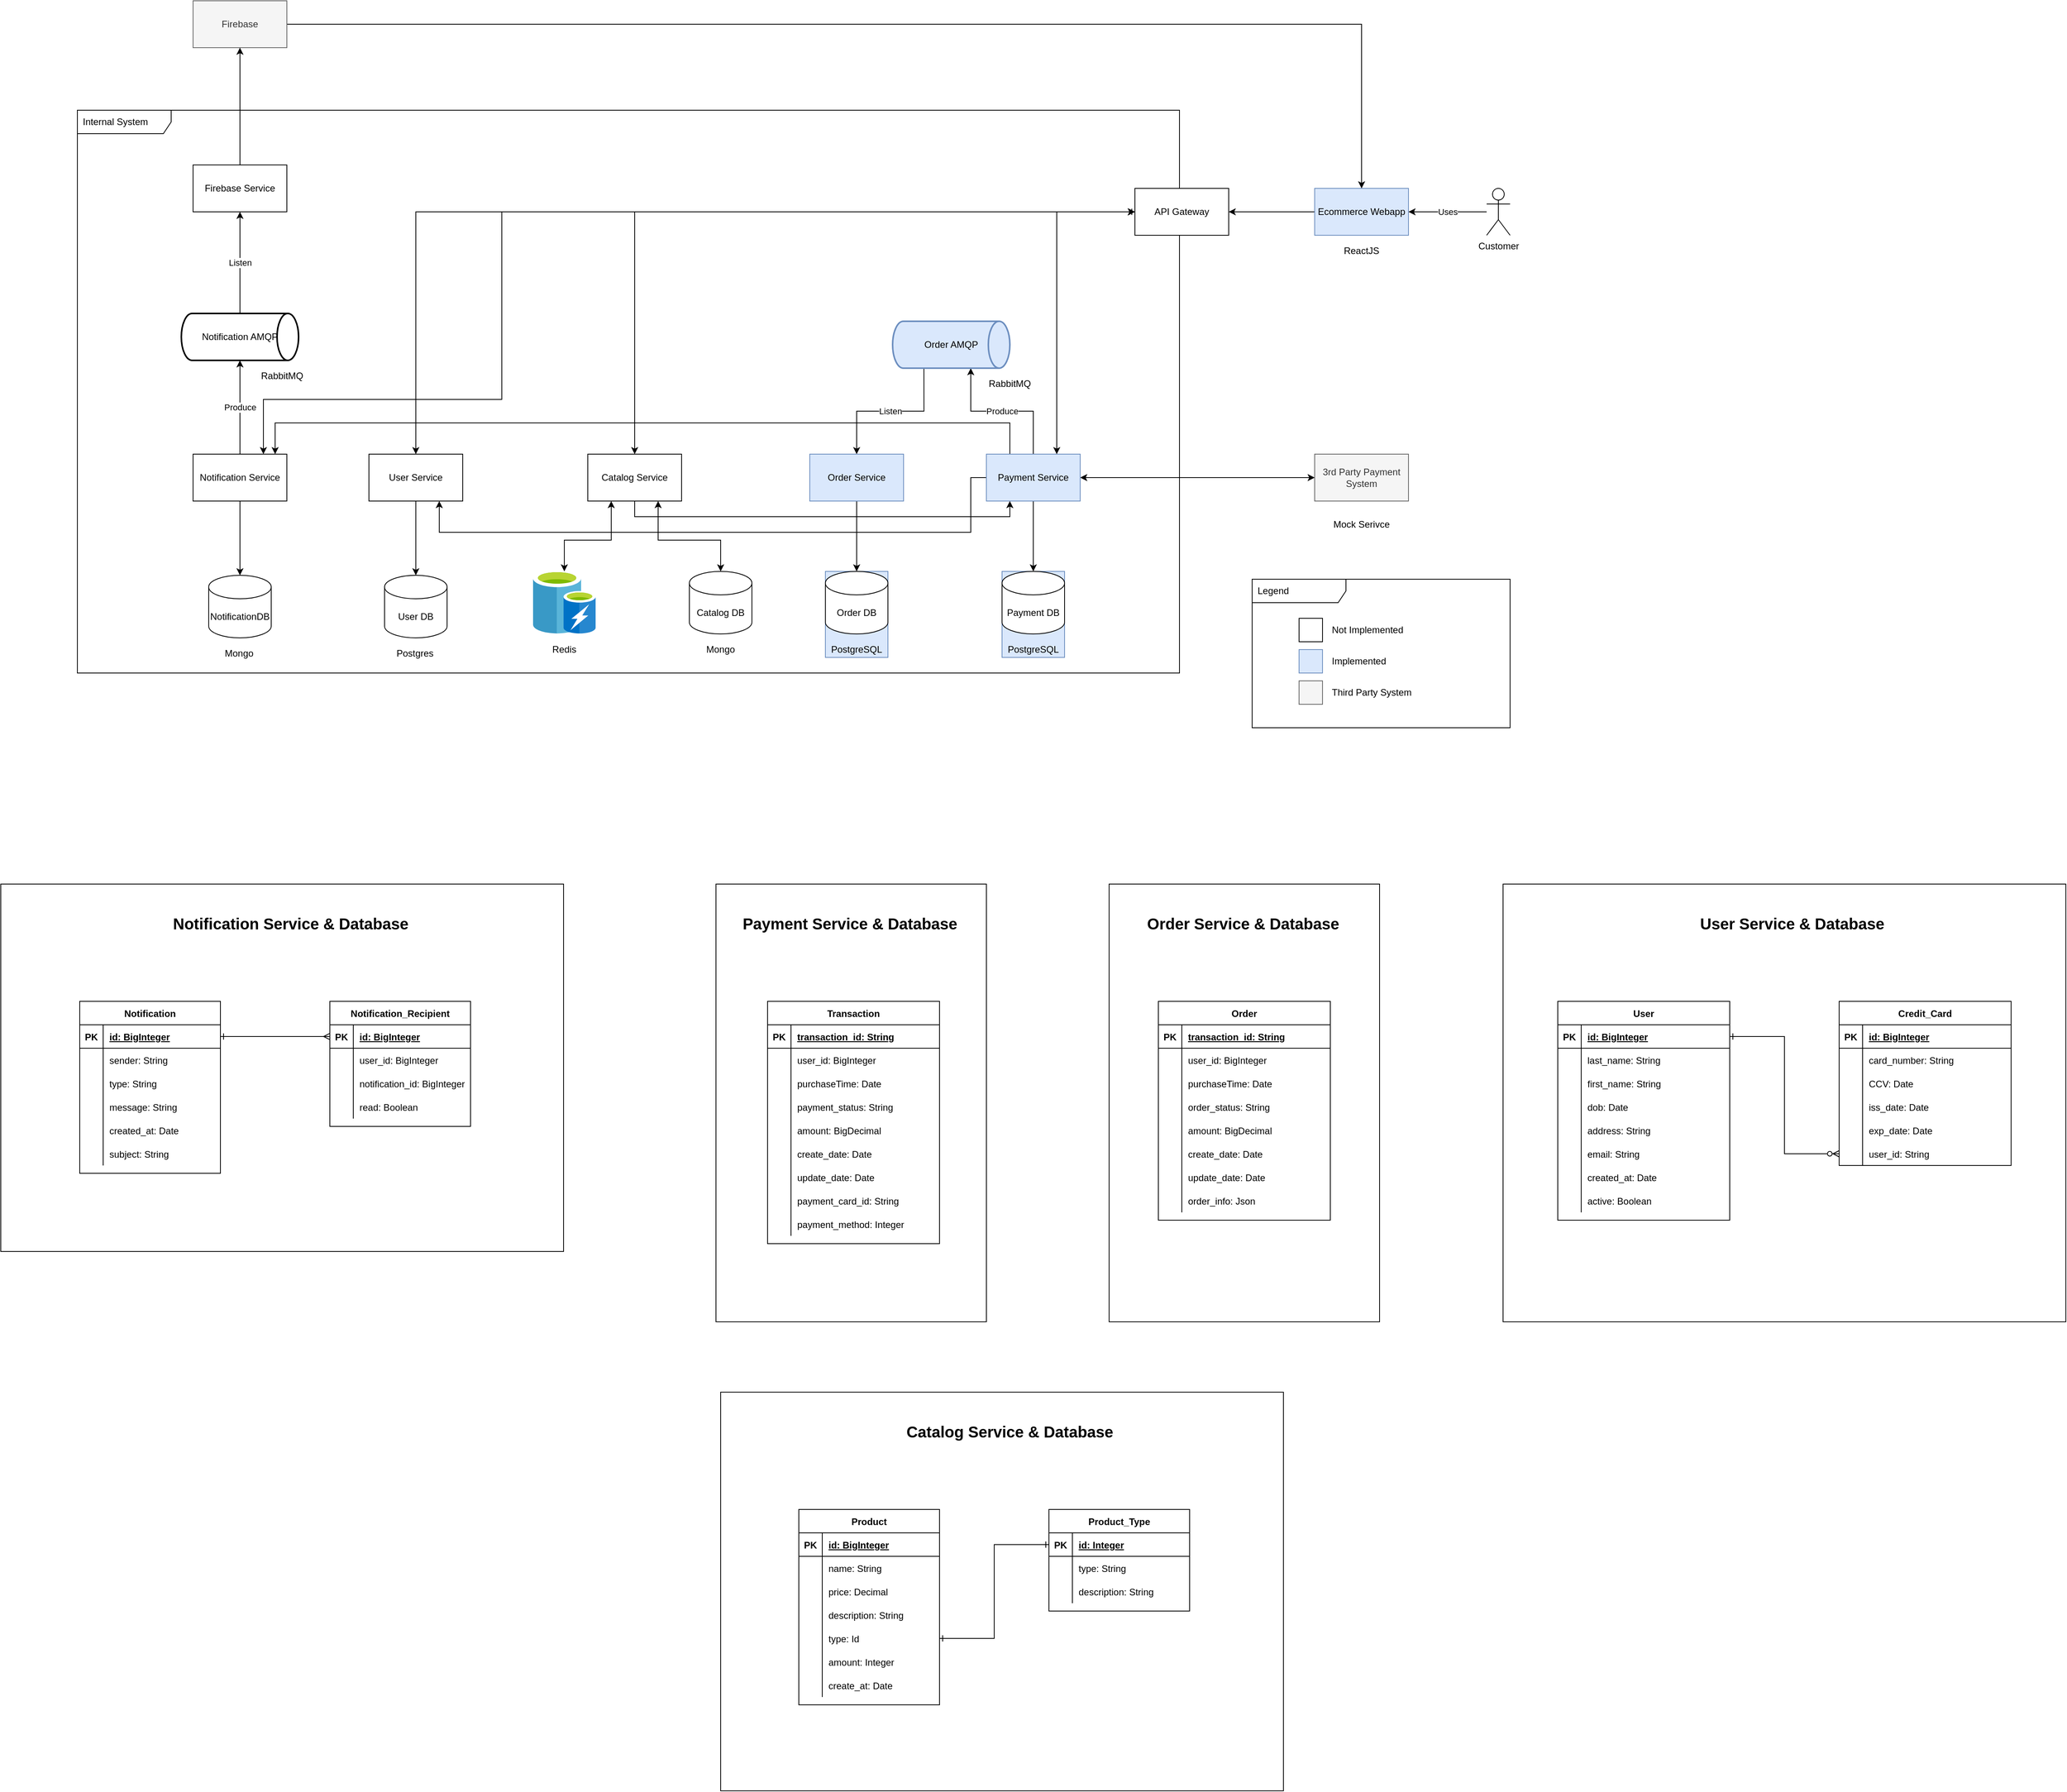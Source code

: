 <mxfile version="14.6.13" type="device"><diagram id="prtHgNgQTEPvFCAcTncT" name="Page-1"><mxGraphModel dx="2249" dy="1932" grid="1" gridSize="10" guides="1" tooltips="1" connect="1" arrows="1" fold="1" page="1" pageScale="1" pageWidth="827" pageHeight="1169" math="0" shadow="0"><root><mxCell id="0"/><mxCell id="1" parent="0"/><mxCell id="bJK56MDoFbm1fyjCsmaW-184" value="" style="rounded=0;whiteSpace=wrap;html=1;fontSize=12;fillColor=none;" parent="1" vertex="1"><mxGeometry x="-681" y="870" width="720" height="470" as="geometry"/></mxCell><mxCell id="yh68tue-iDVtWHKzQc2c-6" value="Internal System" style="shape=umlFrame;whiteSpace=wrap;html=1;width=120;height=30;boundedLbl=1;verticalAlign=middle;align=left;spacingLeft=5;" parent="1" vertex="1"><mxGeometry x="-583" y="-120" width="1410" height="720" as="geometry"/></mxCell><mxCell id="bJK56MDoFbm1fyjCsmaW-185" value="Notification Service &amp;amp; Database" style="text;html=1;strokeColor=none;fillColor=none;align=center;verticalAlign=middle;whiteSpace=wrap;rounded=0;fontSize=20;fontStyle=1" parent="1" vertex="1"><mxGeometry x="-660" y="910" width="700" height="20" as="geometry"/></mxCell><mxCell id="bJK56MDoFbm1fyjCsmaW-180" value="" style="rounded=0;whiteSpace=wrap;html=1;fontSize=12;fillColor=none;" parent="1" vertex="1"><mxGeometry x="737" y="870" width="346" height="560" as="geometry"/></mxCell><mxCell id="bJK56MDoFbm1fyjCsmaW-177" value="" style="rounded=0;whiteSpace=wrap;html=1;fontSize=12;fillColor=none;" parent="1" vertex="1"><mxGeometry x="1241" y="870" width="720" height="560" as="geometry"/></mxCell><mxCell id="2ljpn3qf-95i-EQVHma5-18" value="Produce" style="edgeStyle=orthogonalEdgeStyle;rounded=0;orthogonalLoop=1;jettySize=auto;html=1;" parent="1" source="yh68tue-iDVtWHKzQc2c-1" target="yh68tue-iDVtWHKzQc2c-4" edge="1"><mxGeometry relative="1" as="geometry"><Array as="points"><mxPoint x="640" y="265"/><mxPoint x="560" y="265"/></Array></mxGeometry></mxCell><mxCell id="2ljpn3qf-95i-EQVHma5-30" style="edgeStyle=orthogonalEdgeStyle;rounded=0;orthogonalLoop=1;jettySize=auto;html=1;entryX=0;entryY=0.5;entryDx=0;entryDy=0;startArrow=classic;startFill=1;endArrow=classic;endFill=1;" parent="1" source="yh68tue-iDVtWHKzQc2c-1" target="yh68tue-iDVtWHKzQc2c-7" edge="1"><mxGeometry relative="1" as="geometry"/></mxCell><mxCell id="72FaQpDu26uiQmVcLs2O-6" style="edgeStyle=orthogonalEdgeStyle;rounded=0;orthogonalLoop=1;jettySize=auto;html=1;" parent="1" source="yh68tue-iDVtWHKzQc2c-1" target="72FaQpDu26uiQmVcLs2O-4" edge="1"><mxGeometry relative="1" as="geometry"/></mxCell><mxCell id="bJK56MDoFbm1fyjCsmaW-228" style="edgeStyle=orthogonalEdgeStyle;rounded=0;orthogonalLoop=1;jettySize=auto;html=1;fontSize=20;startArrow=none;startFill=0;endArrow=classic;endFill=1;" parent="1" source="yh68tue-iDVtWHKzQc2c-1" target="WRlGMlX09SPHy6iTgtuJ-7" edge="1"><mxGeometry relative="1" as="geometry"><Array as="points"><mxPoint x="610" y="280"/><mxPoint x="-330" y="280"/></Array></mxGeometry></mxCell><mxCell id="bJK56MDoFbm1fyjCsmaW-230" style="edgeStyle=orthogonalEdgeStyle;rounded=0;orthogonalLoop=1;jettySize=auto;html=1;entryX=0.75;entryY=1;entryDx=0;entryDy=0;fontSize=20;startArrow=none;startFill=0;endArrow=classic;endFill=1;" parent="1" source="yh68tue-iDVtWHKzQc2c-1" target="bJK56MDoFbm1fyjCsmaW-223" edge="1"><mxGeometry relative="1" as="geometry"><Array as="points"><mxPoint x="560" y="350"/><mxPoint x="560" y="420"/><mxPoint x="-120" y="420"/></Array></mxGeometry></mxCell><mxCell id="yh68tue-iDVtWHKzQc2c-1" value="&lt;div&gt;Payment Service&lt;/div&gt;" style="rounded=0;whiteSpace=wrap;html=1;fillColor=#dae8fc;strokeColor=#6c8ebf;" parent="1" vertex="1"><mxGeometry x="580" y="320" width="120" height="60" as="geometry"/></mxCell><mxCell id="2ljpn3qf-95i-EQVHma5-20" value="Listen" style="edgeStyle=orthogonalEdgeStyle;rounded=0;orthogonalLoop=1;jettySize=auto;html=1;exitX=0.267;exitY=1;exitDx=0;exitDy=0;exitPerimeter=0;" parent="1" source="yh68tue-iDVtWHKzQc2c-4" target="yh68tue-iDVtWHKzQc2c-2" edge="1"><mxGeometry relative="1" as="geometry"/></mxCell><mxCell id="2ljpn3qf-95i-EQVHma5-21" style="edgeStyle=orthogonalEdgeStyle;rounded=0;orthogonalLoop=1;jettySize=auto;html=1;entryX=0.5;entryY=0;entryDx=0;entryDy=0;entryPerimeter=0;" parent="1" source="yh68tue-iDVtWHKzQc2c-2" target="yh68tue-iDVtWHKzQc2c-3" edge="1"><mxGeometry relative="1" as="geometry"/></mxCell><mxCell id="yh68tue-iDVtWHKzQc2c-2" value="Order Service" style="rounded=0;whiteSpace=wrap;html=1;fillColor=#dae8fc;strokeColor=#6c8ebf;" parent="1" vertex="1"><mxGeometry x="354" y="320" width="120" height="60" as="geometry"/></mxCell><mxCell id="yh68tue-iDVtWHKzQc2c-4" value="Order AMQP" style="strokeWidth=2;html=1;shape=mxgraph.flowchart.direct_data;whiteSpace=wrap;fillColor=#dae8fc;strokeColor=#6c8ebf;" parent="1" vertex="1"><mxGeometry x="460" y="150" width="150" height="60" as="geometry"/></mxCell><mxCell id="2ljpn3qf-95i-EQVHma5-22" style="edgeStyle=orthogonalEdgeStyle;rounded=0;orthogonalLoop=1;jettySize=auto;html=1;startArrow=classic;startFill=1;endArrow=none;endFill=0;exitX=1;exitY=0.5;exitDx=0;exitDy=0;" parent="1" source="WRlGMlX09SPHy6iTgtuJ-2" target="WRlGMlX09SPHy6iTgtuJ-1" edge="1"><mxGeometry relative="1" as="geometry"/></mxCell><mxCell id="2ljpn3qf-95i-EQVHma5-26" style="edgeStyle=orthogonalEdgeStyle;rounded=0;orthogonalLoop=1;jettySize=auto;html=1;startArrow=none;startFill=0;endArrow=classic;endFill=1;exitX=1;exitY=0.5;exitDx=0;exitDy=0;" parent="1" source="2ljpn3qf-95i-EQVHma5-6" target="WRlGMlX09SPHy6iTgtuJ-1" edge="1"><mxGeometry relative="1" as="geometry"><Array as="points"><mxPoint x="1060" y="-230"/></Array></mxGeometry></mxCell><mxCell id="WRlGMlX09SPHy6iTgtuJ-1" value="Ecommerce Webapp" style="rounded=0;whiteSpace=wrap;html=1;fillColor=#dae8fc;strokeColor=#6c8ebf;" parent="1" vertex="1"><mxGeometry x="1000" y="-20" width="120" height="60" as="geometry"/></mxCell><mxCell id="2ljpn3qf-95i-EQVHma5-24" style="edgeStyle=orthogonalEdgeStyle;rounded=0;orthogonalLoop=1;jettySize=auto;html=1;entryX=0.5;entryY=0;entryDx=0;entryDy=0;startArrow=classic;startFill=1;endArrow=classic;endFill=1;" parent="1" source="WRlGMlX09SPHy6iTgtuJ-2" target="WRlGMlX09SPHy6iTgtuJ-4" edge="1"><mxGeometry relative="1" as="geometry"/></mxCell><mxCell id="2ljpn3qf-95i-EQVHma5-25" style="edgeStyle=orthogonalEdgeStyle;rounded=0;orthogonalLoop=1;jettySize=auto;html=1;entryX=0.75;entryY=0;entryDx=0;entryDy=0;startArrow=classic;startFill=1;endArrow=classic;endFill=1;" parent="1" source="WRlGMlX09SPHy6iTgtuJ-2" target="yh68tue-iDVtWHKzQc2c-1" edge="1"><mxGeometry relative="1" as="geometry"/></mxCell><mxCell id="2ljpn3qf-95i-EQVHma5-48" style="edgeStyle=orthogonalEdgeStyle;rounded=0;orthogonalLoop=1;jettySize=auto;html=1;entryX=0.75;entryY=0;entryDx=0;entryDy=0;startArrow=classic;startFill=1;endArrow=classic;endFill=1;" parent="1" source="WRlGMlX09SPHy6iTgtuJ-2" target="WRlGMlX09SPHy6iTgtuJ-7" edge="1"><mxGeometry relative="1" as="geometry"><Array as="points"><mxPoint x="-40" y="10"/><mxPoint x="-40" y="250"/><mxPoint x="-345" y="250"/></Array></mxGeometry></mxCell><mxCell id="bJK56MDoFbm1fyjCsmaW-229" style="edgeStyle=orthogonalEdgeStyle;rounded=0;orthogonalLoop=1;jettySize=auto;html=1;fontSize=20;startArrow=ERone;startFill=0;endArrow=classic;endFill=1;" parent="1" source="WRlGMlX09SPHy6iTgtuJ-2" target="bJK56MDoFbm1fyjCsmaW-223" edge="1"><mxGeometry relative="1" as="geometry"/></mxCell><mxCell id="WRlGMlX09SPHy6iTgtuJ-2" value="API Gateway" style="rounded=0;whiteSpace=wrap;html=1;" parent="1" vertex="1"><mxGeometry x="770" y="-20" width="120" height="60" as="geometry"/></mxCell><mxCell id="2ljpn3qf-95i-EQVHma5-13" style="edgeStyle=orthogonalEdgeStyle;rounded=0;orthogonalLoop=1;jettySize=auto;html=1;startArrow=classic;startFill=1;" parent="1" source="WRlGMlX09SPHy6iTgtuJ-4" target="2ljpn3qf-95i-EQVHma5-1" edge="1"><mxGeometry relative="1" as="geometry"><Array as="points"><mxPoint x="100" y="430"/><mxPoint x="40" y="430"/></Array></mxGeometry></mxCell><mxCell id="2ljpn3qf-95i-EQVHma5-14" style="edgeStyle=orthogonalEdgeStyle;rounded=0;orthogonalLoop=1;jettySize=auto;html=1;entryX=0.5;entryY=0;entryDx=0;entryDy=0;entryPerimeter=0;startArrow=classic;startFill=1;" parent="1" source="WRlGMlX09SPHy6iTgtuJ-4" target="WRlGMlX09SPHy6iTgtuJ-5" edge="1"><mxGeometry relative="1" as="geometry"><Array as="points"><mxPoint x="160" y="430"/><mxPoint x="240" y="430"/></Array></mxGeometry></mxCell><mxCell id="2ljpn3qf-95i-EQVHma5-17" style="edgeStyle=orthogonalEdgeStyle;rounded=0;orthogonalLoop=1;jettySize=auto;html=1;entryX=0.25;entryY=1;entryDx=0;entryDy=0;" parent="1" source="WRlGMlX09SPHy6iTgtuJ-4" target="yh68tue-iDVtWHKzQc2c-1" edge="1"><mxGeometry relative="1" as="geometry"><Array as="points"><mxPoint x="130" y="400"/><mxPoint x="610" y="400"/></Array></mxGeometry></mxCell><mxCell id="WRlGMlX09SPHy6iTgtuJ-4" value="Catalog Service" style="rounded=0;whiteSpace=wrap;html=1;" parent="1" vertex="1"><mxGeometry x="70" y="320" width="120" height="60" as="geometry"/></mxCell><mxCell id="2ljpn3qf-95i-EQVHma5-8" value="Produce" style="edgeStyle=orthogonalEdgeStyle;rounded=0;orthogonalLoop=1;jettySize=auto;html=1;entryX=0.5;entryY=1;entryDx=0;entryDy=0;entryPerimeter=0;" parent="1" source="WRlGMlX09SPHy6iTgtuJ-7" target="2ljpn3qf-95i-EQVHma5-5" edge="1"><mxGeometry relative="1" as="geometry"/></mxCell><mxCell id="2ljpn3qf-95i-EQVHma5-12" style="edgeStyle=orthogonalEdgeStyle;rounded=0;orthogonalLoop=1;jettySize=auto;html=1;entryX=0.5;entryY=0;entryDx=0;entryDy=0;entryPerimeter=0;" parent="1" source="WRlGMlX09SPHy6iTgtuJ-7" target="WRlGMlX09SPHy6iTgtuJ-8" edge="1"><mxGeometry relative="1" as="geometry"/></mxCell><mxCell id="WRlGMlX09SPHy6iTgtuJ-7" value="Notification Service" style="rounded=0;whiteSpace=wrap;html=1;" parent="1" vertex="1"><mxGeometry x="-435" y="320" width="120" height="60" as="geometry"/></mxCell><mxCell id="2ljpn3qf-95i-EQVHma5-1" value="" style="aspect=fixed;html=1;points=[];align=center;image;fontSize=12;image=img/lib/mscae/Cache_including_Redis.svg;" parent="1" vertex="1"><mxGeometry y="470" width="80" height="80" as="geometry"/></mxCell><mxCell id="2ljpn3qf-95i-EQVHma5-2" value="" style="group" parent="1" vertex="1" connectable="0"><mxGeometry x="200" y="470" width="80" height="110" as="geometry"/></mxCell><mxCell id="WRlGMlX09SPHy6iTgtuJ-5" value="Catalog DB" style="shape=cylinder3;whiteSpace=wrap;html=1;boundedLbl=1;backgroundOutline=1;size=15;" parent="2ljpn3qf-95i-EQVHma5-2" vertex="1"><mxGeometry width="80" height="80" as="geometry"/></mxCell><mxCell id="WRlGMlX09SPHy6iTgtuJ-6" value="Mongo" style="text;html=1;strokeColor=none;fillColor=none;align=center;verticalAlign=middle;whiteSpace=wrap;rounded=0;" parent="2ljpn3qf-95i-EQVHma5-2" vertex="1"><mxGeometry x="5" y="90" width="70" height="20" as="geometry"/></mxCell><mxCell id="2ljpn3qf-95i-EQVHma5-3" value="Redis" style="text;html=1;strokeColor=none;fillColor=none;align=center;verticalAlign=middle;whiteSpace=wrap;rounded=0;" parent="1" vertex="1"><mxGeometry x="5" y="560" width="70" height="20" as="geometry"/></mxCell><mxCell id="2ljpn3qf-95i-EQVHma5-4" value="" style="group" parent="1" vertex="1" connectable="0"><mxGeometry x="-415" y="475" width="80" height="110" as="geometry"/></mxCell><mxCell id="WRlGMlX09SPHy6iTgtuJ-8" value="&lt;div&gt;NotificationDB&lt;/div&gt;" style="shape=cylinder3;whiteSpace=wrap;html=1;boundedLbl=1;backgroundOutline=1;size=15;" parent="2ljpn3qf-95i-EQVHma5-4" vertex="1"><mxGeometry width="80" height="80" as="geometry"/></mxCell><mxCell id="WRlGMlX09SPHy6iTgtuJ-9" value="Mongo" style="text;html=1;strokeColor=none;fillColor=none;align=center;verticalAlign=middle;whiteSpace=wrap;rounded=0;" parent="2ljpn3qf-95i-EQVHma5-4" vertex="1"><mxGeometry x="4" y="90" width="70" height="20" as="geometry"/></mxCell><mxCell id="2ljpn3qf-95i-EQVHma5-10" value="Listen" style="edgeStyle=orthogonalEdgeStyle;rounded=0;orthogonalLoop=1;jettySize=auto;html=1;entryX=0.5;entryY=1;entryDx=0;entryDy=0;" parent="1" source="2ljpn3qf-95i-EQVHma5-5" target="2ljpn3qf-95i-EQVHma5-9" edge="1"><mxGeometry relative="1" as="geometry"/></mxCell><mxCell id="2ljpn3qf-95i-EQVHma5-5" value="Notification AMQP" style="strokeWidth=2;html=1;shape=mxgraph.flowchart.direct_data;whiteSpace=wrap;" parent="1" vertex="1"><mxGeometry x="-450" y="140" width="150" height="60" as="geometry"/></mxCell><mxCell id="2ljpn3qf-95i-EQVHma5-6" value="Firebase" style="rounded=0;whiteSpace=wrap;html=1;fillColor=#f5f5f5;strokeColor=#666666;fontColor=#333333;" parent="1" vertex="1"><mxGeometry x="-435" y="-260" width="120" height="60" as="geometry"/></mxCell><mxCell id="2ljpn3qf-95i-EQVHma5-7" value="" style="group;fillColor=#dae8fc;strokeColor=#6c8ebf;" parent="1" vertex="1" connectable="0"><mxGeometry x="374" y="470" width="80" height="110" as="geometry"/></mxCell><mxCell id="yh68tue-iDVtWHKzQc2c-3" value="Order DB" style="shape=cylinder3;whiteSpace=wrap;html=1;boundedLbl=1;backgroundOutline=1;size=15;" parent="2ljpn3qf-95i-EQVHma5-7" vertex="1"><mxGeometry width="80" height="80" as="geometry"/></mxCell><mxCell id="WRlGMlX09SPHy6iTgtuJ-3" value="&lt;div&gt;PostgreSQL&lt;/div&gt;" style="text;html=1;strokeColor=none;fillColor=none;align=center;verticalAlign=middle;whiteSpace=wrap;rounded=0;" parent="2ljpn3qf-95i-EQVHma5-7" vertex="1"><mxGeometry x="20" y="90" width="40" height="20" as="geometry"/></mxCell><mxCell id="2ljpn3qf-95i-EQVHma5-11" style="edgeStyle=orthogonalEdgeStyle;rounded=0;orthogonalLoop=1;jettySize=auto;html=1;entryX=0.5;entryY=1;entryDx=0;entryDy=0;" parent="1" source="2ljpn3qf-95i-EQVHma5-9" target="2ljpn3qf-95i-EQVHma5-6" edge="1"><mxGeometry relative="1" as="geometry"/></mxCell><mxCell id="2ljpn3qf-95i-EQVHma5-9" value="Firebase Service" style="rounded=0;whiteSpace=wrap;html=1;" parent="1" vertex="1"><mxGeometry x="-435" y="-50" width="120" height="60" as="geometry"/></mxCell><mxCell id="2ljpn3qf-95i-EQVHma5-28" value="RabbitMQ" style="text;html=1;strokeColor=none;fillColor=none;align=center;verticalAlign=middle;whiteSpace=wrap;rounded=0;" parent="1" vertex="1"><mxGeometry x="-341" y="210" width="40" height="20" as="geometry"/></mxCell><mxCell id="2ljpn3qf-95i-EQVHma5-29" value="RabbitMQ" style="text;html=1;strokeColor=none;fillColor=none;align=center;verticalAlign=middle;whiteSpace=wrap;rounded=0;" parent="1" vertex="1"><mxGeometry x="590" y="220" width="40" height="20" as="geometry"/></mxCell><mxCell id="2ljpn3qf-95i-EQVHma5-45" value="" style="group" parent="1" vertex="1" connectable="0"><mxGeometry x="920" y="480" width="330" height="190" as="geometry"/></mxCell><mxCell id="2ljpn3qf-95i-EQVHma5-44" value="Legend" style="shape=umlFrame;whiteSpace=wrap;html=1;width=120;height=30;boundedLbl=1;verticalAlign=middle;align=left;spacingLeft=5;" parent="2ljpn3qf-95i-EQVHma5-45" vertex="1"><mxGeometry width="330" height="190" as="geometry"/></mxCell><mxCell id="2ljpn3qf-95i-EQVHma5-33" value="" style="group" parent="2ljpn3qf-95i-EQVHma5-45" vertex="1" connectable="0"><mxGeometry x="60" y="90" width="170" height="30" as="geometry"/></mxCell><mxCell id="2ljpn3qf-95i-EQVHma5-31" value="" style="rounded=0;whiteSpace=wrap;html=1;fillColor=#dae8fc;strokeColor=#6c8ebf;" parent="2ljpn3qf-95i-EQVHma5-33" vertex="1"><mxGeometry width="30" height="30" as="geometry"/></mxCell><mxCell id="2ljpn3qf-95i-EQVHma5-32" value="Implemented" style="text;html=1;strokeColor=none;fillColor=none;align=left;verticalAlign=middle;whiteSpace=wrap;rounded=0;" parent="2ljpn3qf-95i-EQVHma5-33" vertex="1"><mxGeometry x="40" y="5" width="130" height="20" as="geometry"/></mxCell><mxCell id="2ljpn3qf-95i-EQVHma5-34" value="" style="group" parent="2ljpn3qf-95i-EQVHma5-45" vertex="1" connectable="0"><mxGeometry x="60" y="130" width="170" height="30" as="geometry"/></mxCell><mxCell id="2ljpn3qf-95i-EQVHma5-35" value="" style="rounded=0;whiteSpace=wrap;html=1;fillColor=#f5f5f5;strokeColor=#666666;fontColor=#333333;" parent="2ljpn3qf-95i-EQVHma5-34" vertex="1"><mxGeometry width="30" height="30" as="geometry"/></mxCell><mxCell id="2ljpn3qf-95i-EQVHma5-36" value="&lt;div&gt;Third Party System&lt;/div&gt;" style="text;html=1;strokeColor=none;fillColor=none;align=left;verticalAlign=middle;whiteSpace=wrap;rounded=0;" parent="2ljpn3qf-95i-EQVHma5-34" vertex="1"><mxGeometry x="40" y="5" width="130" height="20" as="geometry"/></mxCell><mxCell id="2ljpn3qf-95i-EQVHma5-37" value="" style="group" parent="2ljpn3qf-95i-EQVHma5-45" vertex="1" connectable="0"><mxGeometry x="60" y="50" width="170" height="30" as="geometry"/></mxCell><mxCell id="2ljpn3qf-95i-EQVHma5-38" value="" style="rounded=0;whiteSpace=wrap;html=1;" parent="2ljpn3qf-95i-EQVHma5-37" vertex="1"><mxGeometry width="30" height="30" as="geometry"/></mxCell><mxCell id="2ljpn3qf-95i-EQVHma5-39" value="Not Implemented" style="text;html=1;strokeColor=none;fillColor=none;align=left;verticalAlign=middle;whiteSpace=wrap;rounded=0;" parent="2ljpn3qf-95i-EQVHma5-37" vertex="1"><mxGeometry x="40" y="5" width="130" height="20" as="geometry"/></mxCell><mxCell id="2ljpn3qf-95i-EQVHma5-46" value="ReactJS" style="text;html=1;strokeColor=none;fillColor=none;align=center;verticalAlign=middle;whiteSpace=wrap;rounded=0;" parent="1" vertex="1"><mxGeometry x="1040" y="50" width="40" height="20" as="geometry"/></mxCell><mxCell id="72FaQpDu26uiQmVcLs2O-2" value="" style="group" parent="1" vertex="1" connectable="0"><mxGeometry x="1000" y="320" width="120" height="100" as="geometry"/></mxCell><mxCell id="yh68tue-iDVtWHKzQc2c-7" value="3rd Party Payment System" style="rounded=0;whiteSpace=wrap;html=1;fillColor=#f5f5f5;strokeColor=#666666;fontColor=#333333;" parent="72FaQpDu26uiQmVcLs2O-2" vertex="1"><mxGeometry width="120" height="60" as="geometry"/></mxCell><mxCell id="72FaQpDu26uiQmVcLs2O-1" value="Mock Serivce" style="text;html=1;strokeColor=none;fillColor=none;align=center;verticalAlign=middle;whiteSpace=wrap;rounded=0;" parent="72FaQpDu26uiQmVcLs2O-2" vertex="1"><mxGeometry y="80" width="120" height="20" as="geometry"/></mxCell><mxCell id="72FaQpDu26uiQmVcLs2O-3" value="" style="group;fillColor=#dae8fc;strokeColor=#6c8ebf;" parent="1" vertex="1" connectable="0"><mxGeometry x="600" y="470" width="80" height="110" as="geometry"/></mxCell><mxCell id="72FaQpDu26uiQmVcLs2O-4" value="Payment DB" style="shape=cylinder3;whiteSpace=wrap;html=1;boundedLbl=1;backgroundOutline=1;size=15;" parent="72FaQpDu26uiQmVcLs2O-3" vertex="1"><mxGeometry width="80" height="80" as="geometry"/></mxCell><mxCell id="72FaQpDu26uiQmVcLs2O-5" value="&lt;div&gt;PostgreSQL&lt;/div&gt;" style="text;html=1;strokeColor=none;fillColor=none;align=center;verticalAlign=middle;whiteSpace=wrap;rounded=0;" parent="72FaQpDu26uiQmVcLs2O-3" vertex="1"><mxGeometry x="20" y="90" width="40" height="20" as="geometry"/></mxCell><mxCell id="q7tQGurIzQKtXtdEFyhh-4" value="Uses" style="edgeStyle=orthogonalEdgeStyle;rounded=0;orthogonalLoop=1;jettySize=auto;html=1;entryX=1;entryY=0.5;entryDx=0;entryDy=0;" parent="1" source="q7tQGurIzQKtXtdEFyhh-1" target="WRlGMlX09SPHy6iTgtuJ-1" edge="1"><mxGeometry relative="1" as="geometry"/></mxCell><mxCell id="q7tQGurIzQKtXtdEFyhh-1" value="Customer" style="shape=umlActor;verticalLabelPosition=bottom;verticalAlign=top;html=1;outlineConnect=0;" parent="1" vertex="1"><mxGeometry x="1220" y="-20" width="30" height="60" as="geometry"/></mxCell><mxCell id="bJK56MDoFbm1fyjCsmaW-18" value="Transaction" style="shape=table;startSize=30;container=1;collapsible=1;childLayout=tableLayout;fixedRows=1;rowLines=0;fontStyle=1;align=center;resizeLast=1;" parent="1" vertex="1"><mxGeometry x="300" y="1020" width="220" height="310" as="geometry"/></mxCell><mxCell id="bJK56MDoFbm1fyjCsmaW-19" value="" style="shape=partialRectangle;collapsible=0;dropTarget=0;pointerEvents=0;fillColor=none;top=0;left=0;bottom=1;right=0;points=[[0,0.5],[1,0.5]];portConstraint=eastwest;" parent="bJK56MDoFbm1fyjCsmaW-18" vertex="1"><mxGeometry y="30" width="220" height="30" as="geometry"/></mxCell><mxCell id="bJK56MDoFbm1fyjCsmaW-20" value="PK" style="shape=partialRectangle;connectable=0;fillColor=none;top=0;left=0;bottom=0;right=0;fontStyle=1;overflow=hidden;" parent="bJK56MDoFbm1fyjCsmaW-19" vertex="1"><mxGeometry width="30" height="30" as="geometry"/></mxCell><mxCell id="bJK56MDoFbm1fyjCsmaW-21" value="transaction_id: String" style="shape=partialRectangle;connectable=0;fillColor=none;top=0;left=0;bottom=0;right=0;align=left;spacingLeft=6;fontStyle=5;overflow=hidden;" parent="bJK56MDoFbm1fyjCsmaW-19" vertex="1"><mxGeometry x="30" width="190" height="30" as="geometry"/></mxCell><mxCell id="bJK56MDoFbm1fyjCsmaW-22" value="" style="shape=partialRectangle;collapsible=0;dropTarget=0;pointerEvents=0;fillColor=none;top=0;left=0;bottom=0;right=0;points=[[0,0.5],[1,0.5]];portConstraint=eastwest;" parent="bJK56MDoFbm1fyjCsmaW-18" vertex="1"><mxGeometry y="60" width="220" height="30" as="geometry"/></mxCell><mxCell id="bJK56MDoFbm1fyjCsmaW-23" value="" style="shape=partialRectangle;connectable=0;fillColor=none;top=0;left=0;bottom=0;right=0;editable=1;overflow=hidden;" parent="bJK56MDoFbm1fyjCsmaW-22" vertex="1"><mxGeometry width="30" height="30" as="geometry"/></mxCell><mxCell id="bJK56MDoFbm1fyjCsmaW-24" value="user_id: BigInteger" style="shape=partialRectangle;connectable=0;fillColor=none;top=0;left=0;bottom=0;right=0;align=left;spacingLeft=6;overflow=hidden;" parent="bJK56MDoFbm1fyjCsmaW-22" vertex="1"><mxGeometry x="30" width="190" height="30" as="geometry"/></mxCell><mxCell id="bJK56MDoFbm1fyjCsmaW-25" value="" style="shape=partialRectangle;collapsible=0;dropTarget=0;pointerEvents=0;fillColor=none;top=0;left=0;bottom=0;right=0;points=[[0,0.5],[1,0.5]];portConstraint=eastwest;" parent="bJK56MDoFbm1fyjCsmaW-18" vertex="1"><mxGeometry y="90" width="220" height="30" as="geometry"/></mxCell><mxCell id="bJK56MDoFbm1fyjCsmaW-26" value="" style="shape=partialRectangle;connectable=0;fillColor=none;top=0;left=0;bottom=0;right=0;editable=1;overflow=hidden;" parent="bJK56MDoFbm1fyjCsmaW-25" vertex="1"><mxGeometry width="30" height="30" as="geometry"/></mxCell><mxCell id="bJK56MDoFbm1fyjCsmaW-27" value="purchaseTime: Date" style="shape=partialRectangle;connectable=0;fillColor=none;top=0;left=0;bottom=0;right=0;align=left;spacingLeft=6;overflow=hidden;" parent="bJK56MDoFbm1fyjCsmaW-25" vertex="1"><mxGeometry x="30" width="190" height="30" as="geometry"/></mxCell><mxCell id="bJK56MDoFbm1fyjCsmaW-28" value="" style="shape=partialRectangle;collapsible=0;dropTarget=0;pointerEvents=0;fillColor=none;top=0;left=0;bottom=0;right=0;points=[[0,0.5],[1,0.5]];portConstraint=eastwest;" parent="bJK56MDoFbm1fyjCsmaW-18" vertex="1"><mxGeometry y="120" width="220" height="30" as="geometry"/></mxCell><mxCell id="bJK56MDoFbm1fyjCsmaW-29" value="" style="shape=partialRectangle;connectable=0;fillColor=none;top=0;left=0;bottom=0;right=0;editable=1;overflow=hidden;" parent="bJK56MDoFbm1fyjCsmaW-28" vertex="1"><mxGeometry width="30" height="30" as="geometry"/></mxCell><mxCell id="bJK56MDoFbm1fyjCsmaW-30" value="payment_status: String" style="shape=partialRectangle;connectable=0;fillColor=none;top=0;left=0;bottom=0;right=0;align=left;spacingLeft=6;overflow=hidden;" parent="bJK56MDoFbm1fyjCsmaW-28" vertex="1"><mxGeometry x="30" width="190" height="30" as="geometry"/></mxCell><mxCell id="bJK56MDoFbm1fyjCsmaW-31" value="" style="shape=partialRectangle;collapsible=0;dropTarget=0;pointerEvents=0;fillColor=none;top=0;left=0;bottom=0;right=0;points=[[0,0.5],[1,0.5]];portConstraint=eastwest;" parent="bJK56MDoFbm1fyjCsmaW-18" vertex="1"><mxGeometry y="150" width="220" height="30" as="geometry"/></mxCell><mxCell id="bJK56MDoFbm1fyjCsmaW-32" value="" style="shape=partialRectangle;connectable=0;fillColor=none;top=0;left=0;bottom=0;right=0;editable=1;overflow=hidden;" parent="bJK56MDoFbm1fyjCsmaW-31" vertex="1"><mxGeometry width="30" height="30" as="geometry"/></mxCell><mxCell id="bJK56MDoFbm1fyjCsmaW-33" value="amount: BigDecimal" style="shape=partialRectangle;connectable=0;fillColor=none;top=0;left=0;bottom=0;right=0;align=left;spacingLeft=6;overflow=hidden;" parent="bJK56MDoFbm1fyjCsmaW-31" vertex="1"><mxGeometry x="30" width="190" height="30" as="geometry"/></mxCell><mxCell id="bJK56MDoFbm1fyjCsmaW-35" value="" style="shape=partialRectangle;collapsible=0;dropTarget=0;pointerEvents=0;fillColor=none;top=0;left=0;bottom=0;right=0;points=[[0,0.5],[1,0.5]];portConstraint=eastwest;" parent="bJK56MDoFbm1fyjCsmaW-18" vertex="1"><mxGeometry y="180" width="220" height="30" as="geometry"/></mxCell><mxCell id="bJK56MDoFbm1fyjCsmaW-36" value="" style="shape=partialRectangle;connectable=0;fillColor=none;top=0;left=0;bottom=0;right=0;editable=1;overflow=hidden;" parent="bJK56MDoFbm1fyjCsmaW-35" vertex="1"><mxGeometry width="30" height="30" as="geometry"/></mxCell><mxCell id="bJK56MDoFbm1fyjCsmaW-37" value="create_date: Date" style="shape=partialRectangle;connectable=0;fillColor=none;top=0;left=0;bottom=0;right=0;align=left;spacingLeft=6;overflow=hidden;" parent="bJK56MDoFbm1fyjCsmaW-35" vertex="1"><mxGeometry x="30" width="190" height="30" as="geometry"/></mxCell><mxCell id="bJK56MDoFbm1fyjCsmaW-38" value="" style="shape=partialRectangle;collapsible=0;dropTarget=0;pointerEvents=0;fillColor=none;top=0;left=0;bottom=0;right=0;points=[[0,0.5],[1,0.5]];portConstraint=eastwest;" parent="bJK56MDoFbm1fyjCsmaW-18" vertex="1"><mxGeometry y="210" width="220" height="30" as="geometry"/></mxCell><mxCell id="bJK56MDoFbm1fyjCsmaW-39" value="" style="shape=partialRectangle;connectable=0;fillColor=none;top=0;left=0;bottom=0;right=0;editable=1;overflow=hidden;" parent="bJK56MDoFbm1fyjCsmaW-38" vertex="1"><mxGeometry width="30" height="30" as="geometry"/></mxCell><mxCell id="bJK56MDoFbm1fyjCsmaW-40" value="update_date: Date" style="shape=partialRectangle;connectable=0;fillColor=none;top=0;left=0;bottom=0;right=0;align=left;spacingLeft=6;overflow=hidden;" parent="bJK56MDoFbm1fyjCsmaW-38" vertex="1"><mxGeometry x="30" width="190" height="30" as="geometry"/></mxCell><mxCell id="bJK56MDoFbm1fyjCsmaW-41" value="" style="shape=partialRectangle;collapsible=0;dropTarget=0;pointerEvents=0;fillColor=none;top=0;left=0;bottom=0;right=0;points=[[0,0.5],[1,0.5]];portConstraint=eastwest;" parent="bJK56MDoFbm1fyjCsmaW-18" vertex="1"><mxGeometry y="240" width="220" height="30" as="geometry"/></mxCell><mxCell id="bJK56MDoFbm1fyjCsmaW-42" value="" style="shape=partialRectangle;connectable=0;fillColor=none;top=0;left=0;bottom=0;right=0;editable=1;overflow=hidden;" parent="bJK56MDoFbm1fyjCsmaW-41" vertex="1"><mxGeometry width="30" height="30" as="geometry"/></mxCell><mxCell id="bJK56MDoFbm1fyjCsmaW-43" value="payment_card_id: String" style="shape=partialRectangle;connectable=0;fillColor=none;top=0;left=0;bottom=0;right=0;align=left;spacingLeft=6;overflow=hidden;" parent="bJK56MDoFbm1fyjCsmaW-41" vertex="1"><mxGeometry x="30" width="190" height="30" as="geometry"/></mxCell><mxCell id="bJK56MDoFbm1fyjCsmaW-170" value="" style="shape=partialRectangle;collapsible=0;dropTarget=0;pointerEvents=0;fillColor=none;top=0;left=0;bottom=0;right=0;points=[[0,0.5],[1,0.5]];portConstraint=eastwest;" parent="bJK56MDoFbm1fyjCsmaW-18" vertex="1"><mxGeometry y="270" width="220" height="30" as="geometry"/></mxCell><mxCell id="bJK56MDoFbm1fyjCsmaW-171" value="" style="shape=partialRectangle;connectable=0;fillColor=none;top=0;left=0;bottom=0;right=0;editable=1;overflow=hidden;" parent="bJK56MDoFbm1fyjCsmaW-170" vertex="1"><mxGeometry width="30" height="30" as="geometry"/></mxCell><mxCell id="bJK56MDoFbm1fyjCsmaW-172" value="payment_method: Integer" style="shape=partialRectangle;connectable=0;fillColor=none;top=0;left=0;bottom=0;right=0;align=left;spacingLeft=6;overflow=hidden;" parent="bJK56MDoFbm1fyjCsmaW-170" vertex="1"><mxGeometry x="30" width="190" height="30" as="geometry"/></mxCell><mxCell id="bJK56MDoFbm1fyjCsmaW-44" value="Order" style="shape=table;startSize=30;container=1;collapsible=1;childLayout=tableLayout;fixedRows=1;rowLines=0;fontStyle=1;align=center;resizeLast=1;" parent="1" vertex="1"><mxGeometry x="800" y="1020" width="220" height="280" as="geometry"/></mxCell><mxCell id="bJK56MDoFbm1fyjCsmaW-45" value="" style="shape=partialRectangle;collapsible=0;dropTarget=0;pointerEvents=0;fillColor=none;top=0;left=0;bottom=1;right=0;points=[[0,0.5],[1,0.5]];portConstraint=eastwest;" parent="bJK56MDoFbm1fyjCsmaW-44" vertex="1"><mxGeometry y="30" width="220" height="30" as="geometry"/></mxCell><mxCell id="bJK56MDoFbm1fyjCsmaW-46" value="PK" style="shape=partialRectangle;connectable=0;fillColor=none;top=0;left=0;bottom=0;right=0;fontStyle=1;overflow=hidden;" parent="bJK56MDoFbm1fyjCsmaW-45" vertex="1"><mxGeometry width="30" height="30" as="geometry"/></mxCell><mxCell id="bJK56MDoFbm1fyjCsmaW-47" value="transaction_id: String" style="shape=partialRectangle;connectable=0;fillColor=none;top=0;left=0;bottom=0;right=0;align=left;spacingLeft=6;fontStyle=5;overflow=hidden;" parent="bJK56MDoFbm1fyjCsmaW-45" vertex="1"><mxGeometry x="30" width="190" height="30" as="geometry"/></mxCell><mxCell id="bJK56MDoFbm1fyjCsmaW-48" value="" style="shape=partialRectangle;collapsible=0;dropTarget=0;pointerEvents=0;fillColor=none;top=0;left=0;bottom=0;right=0;points=[[0,0.5],[1,0.5]];portConstraint=eastwest;" parent="bJK56MDoFbm1fyjCsmaW-44" vertex="1"><mxGeometry y="60" width="220" height="30" as="geometry"/></mxCell><mxCell id="bJK56MDoFbm1fyjCsmaW-49" value="" style="shape=partialRectangle;connectable=0;fillColor=none;top=0;left=0;bottom=0;right=0;editable=1;overflow=hidden;" parent="bJK56MDoFbm1fyjCsmaW-48" vertex="1"><mxGeometry width="30" height="30" as="geometry"/></mxCell><mxCell id="bJK56MDoFbm1fyjCsmaW-50" value="user_id: BigInteger" style="shape=partialRectangle;connectable=0;fillColor=none;top=0;left=0;bottom=0;right=0;align=left;spacingLeft=6;overflow=hidden;" parent="bJK56MDoFbm1fyjCsmaW-48" vertex="1"><mxGeometry x="30" width="190" height="30" as="geometry"/></mxCell><mxCell id="bJK56MDoFbm1fyjCsmaW-51" value="" style="shape=partialRectangle;collapsible=0;dropTarget=0;pointerEvents=0;fillColor=none;top=0;left=0;bottom=0;right=0;points=[[0,0.5],[1,0.5]];portConstraint=eastwest;" parent="bJK56MDoFbm1fyjCsmaW-44" vertex="1"><mxGeometry y="90" width="220" height="30" as="geometry"/></mxCell><mxCell id="bJK56MDoFbm1fyjCsmaW-52" value="" style="shape=partialRectangle;connectable=0;fillColor=none;top=0;left=0;bottom=0;right=0;editable=1;overflow=hidden;" parent="bJK56MDoFbm1fyjCsmaW-51" vertex="1"><mxGeometry width="30" height="30" as="geometry"/></mxCell><mxCell id="bJK56MDoFbm1fyjCsmaW-53" value="purchaseTime: Date" style="shape=partialRectangle;connectable=0;fillColor=none;top=0;left=0;bottom=0;right=0;align=left;spacingLeft=6;overflow=hidden;" parent="bJK56MDoFbm1fyjCsmaW-51" vertex="1"><mxGeometry x="30" width="190" height="30" as="geometry"/></mxCell><mxCell id="bJK56MDoFbm1fyjCsmaW-54" value="" style="shape=partialRectangle;collapsible=0;dropTarget=0;pointerEvents=0;fillColor=none;top=0;left=0;bottom=0;right=0;points=[[0,0.5],[1,0.5]];portConstraint=eastwest;" parent="bJK56MDoFbm1fyjCsmaW-44" vertex="1"><mxGeometry y="120" width="220" height="30" as="geometry"/></mxCell><mxCell id="bJK56MDoFbm1fyjCsmaW-55" value="" style="shape=partialRectangle;connectable=0;fillColor=none;top=0;left=0;bottom=0;right=0;editable=1;overflow=hidden;" parent="bJK56MDoFbm1fyjCsmaW-54" vertex="1"><mxGeometry width="30" height="30" as="geometry"/></mxCell><mxCell id="bJK56MDoFbm1fyjCsmaW-56" value="order_status: String" style="shape=partialRectangle;connectable=0;fillColor=none;top=0;left=0;bottom=0;right=0;align=left;spacingLeft=6;overflow=hidden;" parent="bJK56MDoFbm1fyjCsmaW-54" vertex="1"><mxGeometry x="30" width="190" height="30" as="geometry"/></mxCell><mxCell id="bJK56MDoFbm1fyjCsmaW-57" value="" style="shape=partialRectangle;collapsible=0;dropTarget=0;pointerEvents=0;fillColor=none;top=0;left=0;bottom=0;right=0;points=[[0,0.5],[1,0.5]];portConstraint=eastwest;" parent="bJK56MDoFbm1fyjCsmaW-44" vertex="1"><mxGeometry y="150" width="220" height="30" as="geometry"/></mxCell><mxCell id="bJK56MDoFbm1fyjCsmaW-58" value="" style="shape=partialRectangle;connectable=0;fillColor=none;top=0;left=0;bottom=0;right=0;editable=1;overflow=hidden;" parent="bJK56MDoFbm1fyjCsmaW-57" vertex="1"><mxGeometry width="30" height="30" as="geometry"/></mxCell><mxCell id="bJK56MDoFbm1fyjCsmaW-59" value="amount: BigDecimal" style="shape=partialRectangle;connectable=0;fillColor=none;top=0;left=0;bottom=0;right=0;align=left;spacingLeft=6;overflow=hidden;" parent="bJK56MDoFbm1fyjCsmaW-57" vertex="1"><mxGeometry x="30" width="190" height="30" as="geometry"/></mxCell><mxCell id="bJK56MDoFbm1fyjCsmaW-60" value="" style="shape=partialRectangle;collapsible=0;dropTarget=0;pointerEvents=0;fillColor=none;top=0;left=0;bottom=0;right=0;points=[[0,0.5],[1,0.5]];portConstraint=eastwest;" parent="bJK56MDoFbm1fyjCsmaW-44" vertex="1"><mxGeometry y="180" width="220" height="30" as="geometry"/></mxCell><mxCell id="bJK56MDoFbm1fyjCsmaW-61" value="" style="shape=partialRectangle;connectable=0;fillColor=none;top=0;left=0;bottom=0;right=0;editable=1;overflow=hidden;" parent="bJK56MDoFbm1fyjCsmaW-60" vertex="1"><mxGeometry width="30" height="30" as="geometry"/></mxCell><mxCell id="bJK56MDoFbm1fyjCsmaW-62" value="create_date: Date" style="shape=partialRectangle;connectable=0;fillColor=none;top=0;left=0;bottom=0;right=0;align=left;spacingLeft=6;overflow=hidden;" parent="bJK56MDoFbm1fyjCsmaW-60" vertex="1"><mxGeometry x="30" width="190" height="30" as="geometry"/></mxCell><mxCell id="bJK56MDoFbm1fyjCsmaW-63" value="" style="shape=partialRectangle;collapsible=0;dropTarget=0;pointerEvents=0;fillColor=none;top=0;left=0;bottom=0;right=0;points=[[0,0.5],[1,0.5]];portConstraint=eastwest;" parent="bJK56MDoFbm1fyjCsmaW-44" vertex="1"><mxGeometry y="210" width="220" height="30" as="geometry"/></mxCell><mxCell id="bJK56MDoFbm1fyjCsmaW-64" value="" style="shape=partialRectangle;connectable=0;fillColor=none;top=0;left=0;bottom=0;right=0;editable=1;overflow=hidden;" parent="bJK56MDoFbm1fyjCsmaW-63" vertex="1"><mxGeometry width="30" height="30" as="geometry"/></mxCell><mxCell id="bJK56MDoFbm1fyjCsmaW-65" value="update_date: Date" style="shape=partialRectangle;connectable=0;fillColor=none;top=0;left=0;bottom=0;right=0;align=left;spacingLeft=6;overflow=hidden;" parent="bJK56MDoFbm1fyjCsmaW-63" vertex="1"><mxGeometry x="30" width="190" height="30" as="geometry"/></mxCell><mxCell id="bJK56MDoFbm1fyjCsmaW-66" value="" style="shape=partialRectangle;collapsible=0;dropTarget=0;pointerEvents=0;fillColor=none;top=0;left=0;bottom=0;right=0;points=[[0,0.5],[1,0.5]];portConstraint=eastwest;" parent="bJK56MDoFbm1fyjCsmaW-44" vertex="1"><mxGeometry y="240" width="220" height="30" as="geometry"/></mxCell><mxCell id="bJK56MDoFbm1fyjCsmaW-67" value="" style="shape=partialRectangle;connectable=0;fillColor=none;top=0;left=0;bottom=0;right=0;editable=1;overflow=hidden;" parent="bJK56MDoFbm1fyjCsmaW-66" vertex="1"><mxGeometry width="30" height="30" as="geometry"/></mxCell><mxCell id="bJK56MDoFbm1fyjCsmaW-68" value="order_info: Json" style="shape=partialRectangle;connectable=0;fillColor=none;top=0;left=0;bottom=0;right=0;align=left;spacingLeft=6;overflow=hidden;" parent="bJK56MDoFbm1fyjCsmaW-66" vertex="1"><mxGeometry x="30" width="190" height="30" as="geometry"/></mxCell><mxCell id="bJK56MDoFbm1fyjCsmaW-85" value="Notification" style="shape=table;startSize=30;container=1;collapsible=1;childLayout=tableLayout;fixedRows=1;rowLines=0;fontStyle=1;align=center;resizeLast=1;fontSize=12;" parent="1" vertex="1"><mxGeometry x="-580" y="1020" width="180" height="220" as="geometry"/></mxCell><mxCell id="bJK56MDoFbm1fyjCsmaW-86" value="" style="shape=partialRectangle;collapsible=0;dropTarget=0;pointerEvents=0;fillColor=none;top=0;left=0;bottom=1;right=0;points=[[0,0.5],[1,0.5]];portConstraint=eastwest;" parent="bJK56MDoFbm1fyjCsmaW-85" vertex="1"><mxGeometry y="30" width="180" height="30" as="geometry"/></mxCell><mxCell id="bJK56MDoFbm1fyjCsmaW-87" value="PK" style="shape=partialRectangle;connectable=0;fillColor=none;top=0;left=0;bottom=0;right=0;fontStyle=1;overflow=hidden;" parent="bJK56MDoFbm1fyjCsmaW-86" vertex="1"><mxGeometry width="30" height="30" as="geometry"/></mxCell><mxCell id="bJK56MDoFbm1fyjCsmaW-88" value="id: BigInteger" style="shape=partialRectangle;connectable=0;fillColor=none;top=0;left=0;bottom=0;right=0;align=left;spacingLeft=6;fontStyle=5;overflow=hidden;" parent="bJK56MDoFbm1fyjCsmaW-86" vertex="1"><mxGeometry x="30" width="150" height="30" as="geometry"/></mxCell><mxCell id="bJK56MDoFbm1fyjCsmaW-89" value="" style="shape=partialRectangle;collapsible=0;dropTarget=0;pointerEvents=0;fillColor=none;top=0;left=0;bottom=0;right=0;points=[[0,0.5],[1,0.5]];portConstraint=eastwest;" parent="bJK56MDoFbm1fyjCsmaW-85" vertex="1"><mxGeometry y="60" width="180" height="30" as="geometry"/></mxCell><mxCell id="bJK56MDoFbm1fyjCsmaW-90" value="" style="shape=partialRectangle;connectable=0;fillColor=none;top=0;left=0;bottom=0;right=0;editable=1;overflow=hidden;" parent="bJK56MDoFbm1fyjCsmaW-89" vertex="1"><mxGeometry width="30" height="30" as="geometry"/></mxCell><mxCell id="bJK56MDoFbm1fyjCsmaW-91" value="sender: String" style="shape=partialRectangle;connectable=0;fillColor=none;top=0;left=0;bottom=0;right=0;align=left;spacingLeft=6;overflow=hidden;" parent="bJK56MDoFbm1fyjCsmaW-89" vertex="1"><mxGeometry x="30" width="150" height="30" as="geometry"/></mxCell><mxCell id="bJK56MDoFbm1fyjCsmaW-95" value="" style="shape=partialRectangle;collapsible=0;dropTarget=0;pointerEvents=0;fillColor=none;top=0;left=0;bottom=0;right=0;points=[[0,0.5],[1,0.5]];portConstraint=eastwest;" parent="bJK56MDoFbm1fyjCsmaW-85" vertex="1"><mxGeometry y="90" width="180" height="30" as="geometry"/></mxCell><mxCell id="bJK56MDoFbm1fyjCsmaW-96" value="" style="shape=partialRectangle;connectable=0;fillColor=none;top=0;left=0;bottom=0;right=0;editable=1;overflow=hidden;" parent="bJK56MDoFbm1fyjCsmaW-95" vertex="1"><mxGeometry width="30" height="30" as="geometry"/></mxCell><mxCell id="bJK56MDoFbm1fyjCsmaW-97" value="type: String" style="shape=partialRectangle;connectable=0;fillColor=none;top=0;left=0;bottom=0;right=0;align=left;spacingLeft=6;overflow=hidden;" parent="bJK56MDoFbm1fyjCsmaW-95" vertex="1"><mxGeometry x="30" width="150" height="30" as="geometry"/></mxCell><mxCell id="bJK56MDoFbm1fyjCsmaW-98" value="" style="shape=partialRectangle;collapsible=0;dropTarget=0;pointerEvents=0;fillColor=none;top=0;left=0;bottom=0;right=0;points=[[0,0.5],[1,0.5]];portConstraint=eastwest;" parent="bJK56MDoFbm1fyjCsmaW-85" vertex="1"><mxGeometry y="120" width="180" height="30" as="geometry"/></mxCell><mxCell id="bJK56MDoFbm1fyjCsmaW-99" value="" style="shape=partialRectangle;connectable=0;fillColor=none;top=0;left=0;bottom=0;right=0;editable=1;overflow=hidden;" parent="bJK56MDoFbm1fyjCsmaW-98" vertex="1"><mxGeometry width="30" height="30" as="geometry"/></mxCell><mxCell id="bJK56MDoFbm1fyjCsmaW-100" value="message: String" style="shape=partialRectangle;connectable=0;fillColor=none;top=0;left=0;bottom=0;right=0;align=left;spacingLeft=6;overflow=hidden;" parent="bJK56MDoFbm1fyjCsmaW-98" vertex="1"><mxGeometry x="30" width="150" height="30" as="geometry"/></mxCell><mxCell id="bJK56MDoFbm1fyjCsmaW-104" value="" style="shape=partialRectangle;collapsible=0;dropTarget=0;pointerEvents=0;fillColor=none;top=0;left=0;bottom=0;right=0;points=[[0,0.5],[1,0.5]];portConstraint=eastwest;" parent="bJK56MDoFbm1fyjCsmaW-85" vertex="1"><mxGeometry y="150" width="180" height="30" as="geometry"/></mxCell><mxCell id="bJK56MDoFbm1fyjCsmaW-105" value="" style="shape=partialRectangle;connectable=0;fillColor=none;top=0;left=0;bottom=0;right=0;editable=1;overflow=hidden;" parent="bJK56MDoFbm1fyjCsmaW-104" vertex="1"><mxGeometry width="30" height="30" as="geometry"/></mxCell><mxCell id="bJK56MDoFbm1fyjCsmaW-106" value="created_at: Date" style="shape=partialRectangle;connectable=0;fillColor=none;top=0;left=0;bottom=0;right=0;align=left;spacingLeft=6;overflow=hidden;" parent="bJK56MDoFbm1fyjCsmaW-104" vertex="1"><mxGeometry x="30" width="150" height="30" as="geometry"/></mxCell><mxCell id="bJK56MDoFbm1fyjCsmaW-247" value="" style="shape=partialRectangle;collapsible=0;dropTarget=0;pointerEvents=0;fillColor=none;top=0;left=0;bottom=0;right=0;points=[[0,0.5],[1,0.5]];portConstraint=eastwest;" parent="bJK56MDoFbm1fyjCsmaW-85" vertex="1"><mxGeometry y="180" width="180" height="30" as="geometry"/></mxCell><mxCell id="bJK56MDoFbm1fyjCsmaW-248" value="" style="shape=partialRectangle;connectable=0;fillColor=none;top=0;left=0;bottom=0;right=0;editable=1;overflow=hidden;" parent="bJK56MDoFbm1fyjCsmaW-247" vertex="1"><mxGeometry width="30" height="30" as="geometry"/></mxCell><mxCell id="bJK56MDoFbm1fyjCsmaW-249" value="subject: String" style="shape=partialRectangle;connectable=0;fillColor=none;top=0;left=0;bottom=0;right=0;align=left;spacingLeft=6;overflow=hidden;" parent="bJK56MDoFbm1fyjCsmaW-247" vertex="1"><mxGeometry x="30" width="150" height="30" as="geometry"/></mxCell><mxCell id="bJK56MDoFbm1fyjCsmaW-107" value="Notification_Recipient" style="shape=table;startSize=30;container=1;collapsible=1;childLayout=tableLayout;fixedRows=1;rowLines=0;fontStyle=1;align=center;resizeLast=1;fontSize=12;" parent="1" vertex="1"><mxGeometry x="-260" y="1020" width="180" height="160" as="geometry"/></mxCell><mxCell id="bJK56MDoFbm1fyjCsmaW-108" value="" style="shape=partialRectangle;collapsible=0;dropTarget=0;pointerEvents=0;fillColor=none;top=0;left=0;bottom=1;right=0;points=[[0,0.5],[1,0.5]];portConstraint=eastwest;" parent="bJK56MDoFbm1fyjCsmaW-107" vertex="1"><mxGeometry y="30" width="180" height="30" as="geometry"/></mxCell><mxCell id="bJK56MDoFbm1fyjCsmaW-109" value="PK" style="shape=partialRectangle;connectable=0;fillColor=none;top=0;left=0;bottom=0;right=0;fontStyle=1;overflow=hidden;" parent="bJK56MDoFbm1fyjCsmaW-108" vertex="1"><mxGeometry width="30" height="30" as="geometry"/></mxCell><mxCell id="bJK56MDoFbm1fyjCsmaW-110" value="id: BigInteger" style="shape=partialRectangle;connectable=0;fillColor=none;top=0;left=0;bottom=0;right=0;align=left;spacingLeft=6;fontStyle=5;overflow=hidden;" parent="bJK56MDoFbm1fyjCsmaW-108" vertex="1"><mxGeometry x="30" width="150" height="30" as="geometry"/></mxCell><mxCell id="bJK56MDoFbm1fyjCsmaW-111" value="" style="shape=partialRectangle;collapsible=0;dropTarget=0;pointerEvents=0;fillColor=none;top=0;left=0;bottom=0;right=0;points=[[0,0.5],[1,0.5]];portConstraint=eastwest;" parent="bJK56MDoFbm1fyjCsmaW-107" vertex="1"><mxGeometry y="60" width="180" height="30" as="geometry"/></mxCell><mxCell id="bJK56MDoFbm1fyjCsmaW-112" value="" style="shape=partialRectangle;connectable=0;fillColor=none;top=0;left=0;bottom=0;right=0;editable=1;overflow=hidden;" parent="bJK56MDoFbm1fyjCsmaW-111" vertex="1"><mxGeometry width="30" height="30" as="geometry"/></mxCell><mxCell id="bJK56MDoFbm1fyjCsmaW-113" value="user_id: BigInteger" style="shape=partialRectangle;connectable=0;fillColor=none;top=0;left=0;bottom=0;right=0;align=left;spacingLeft=6;overflow=hidden;" parent="bJK56MDoFbm1fyjCsmaW-111" vertex="1"><mxGeometry x="30" width="150" height="30" as="geometry"/></mxCell><mxCell id="bJK56MDoFbm1fyjCsmaW-231" value="" style="shape=partialRectangle;collapsible=0;dropTarget=0;pointerEvents=0;fillColor=none;top=0;left=0;bottom=0;right=0;points=[[0,0.5],[1,0.5]];portConstraint=eastwest;" parent="bJK56MDoFbm1fyjCsmaW-107" vertex="1"><mxGeometry y="90" width="180" height="30" as="geometry"/></mxCell><mxCell id="bJK56MDoFbm1fyjCsmaW-232" value="" style="shape=partialRectangle;connectable=0;fillColor=none;top=0;left=0;bottom=0;right=0;editable=1;overflow=hidden;" parent="bJK56MDoFbm1fyjCsmaW-231" vertex="1"><mxGeometry width="30" height="30" as="geometry"/></mxCell><mxCell id="bJK56MDoFbm1fyjCsmaW-233" value="notification_id: BigInteger" style="shape=partialRectangle;connectable=0;fillColor=none;top=0;left=0;bottom=0;right=0;align=left;spacingLeft=6;overflow=hidden;" parent="bJK56MDoFbm1fyjCsmaW-231" vertex="1"><mxGeometry x="30" width="150" height="30" as="geometry"/></mxCell><mxCell id="bJK56MDoFbm1fyjCsmaW-237" value="" style="shape=partialRectangle;collapsible=0;dropTarget=0;pointerEvents=0;fillColor=none;top=0;left=0;bottom=0;right=0;points=[[0,0.5],[1,0.5]];portConstraint=eastwest;" parent="bJK56MDoFbm1fyjCsmaW-107" vertex="1"><mxGeometry y="120" width="180" height="30" as="geometry"/></mxCell><mxCell id="bJK56MDoFbm1fyjCsmaW-238" value="" style="shape=partialRectangle;connectable=0;fillColor=none;top=0;left=0;bottom=0;right=0;editable=1;overflow=hidden;" parent="bJK56MDoFbm1fyjCsmaW-237" vertex="1"><mxGeometry width="30" height="30" as="geometry"/></mxCell><mxCell id="bJK56MDoFbm1fyjCsmaW-239" value="read: Boolean" style="shape=partialRectangle;connectable=0;fillColor=none;top=0;left=0;bottom=0;right=0;align=left;spacingLeft=6;overflow=hidden;" parent="bJK56MDoFbm1fyjCsmaW-237" vertex="1"><mxGeometry x="30" width="150" height="30" as="geometry"/></mxCell><mxCell id="bJK56MDoFbm1fyjCsmaW-120" value="User" style="shape=table;startSize=30;container=1;collapsible=1;childLayout=tableLayout;fixedRows=1;rowLines=0;fontStyle=1;align=center;resizeLast=1;" parent="1" vertex="1"><mxGeometry x="1311" y="1020" width="220" height="280" as="geometry"/></mxCell><mxCell id="bJK56MDoFbm1fyjCsmaW-121" value="" style="shape=partialRectangle;collapsible=0;dropTarget=0;pointerEvents=0;fillColor=none;top=0;left=0;bottom=1;right=0;points=[[0,0.5],[1,0.5]];portConstraint=eastwest;" parent="bJK56MDoFbm1fyjCsmaW-120" vertex="1"><mxGeometry y="30" width="220" height="30" as="geometry"/></mxCell><mxCell id="bJK56MDoFbm1fyjCsmaW-122" value="PK" style="shape=partialRectangle;connectable=0;fillColor=none;top=0;left=0;bottom=0;right=0;fontStyle=1;overflow=hidden;" parent="bJK56MDoFbm1fyjCsmaW-121" vertex="1"><mxGeometry width="30" height="30" as="geometry"/></mxCell><mxCell id="bJK56MDoFbm1fyjCsmaW-123" value="id: BigInteger" style="shape=partialRectangle;connectable=0;fillColor=none;top=0;left=0;bottom=0;right=0;align=left;spacingLeft=6;fontStyle=5;overflow=hidden;" parent="bJK56MDoFbm1fyjCsmaW-121" vertex="1"><mxGeometry x="30" width="190" height="30" as="geometry"/></mxCell><mxCell id="bJK56MDoFbm1fyjCsmaW-124" value="" style="shape=partialRectangle;collapsible=0;dropTarget=0;pointerEvents=0;fillColor=none;top=0;left=0;bottom=0;right=0;points=[[0,0.5],[1,0.5]];portConstraint=eastwest;" parent="bJK56MDoFbm1fyjCsmaW-120" vertex="1"><mxGeometry y="60" width="220" height="30" as="geometry"/></mxCell><mxCell id="bJK56MDoFbm1fyjCsmaW-125" value="" style="shape=partialRectangle;connectable=0;fillColor=none;top=0;left=0;bottom=0;right=0;editable=1;overflow=hidden;" parent="bJK56MDoFbm1fyjCsmaW-124" vertex="1"><mxGeometry width="30" height="30" as="geometry"/></mxCell><mxCell id="bJK56MDoFbm1fyjCsmaW-126" value="last_name: String" style="shape=partialRectangle;connectable=0;fillColor=none;top=0;left=0;bottom=0;right=0;align=left;spacingLeft=6;overflow=hidden;" parent="bJK56MDoFbm1fyjCsmaW-124" vertex="1"><mxGeometry x="30" width="190" height="30" as="geometry"/></mxCell><mxCell id="bJK56MDoFbm1fyjCsmaW-127" value="" style="shape=partialRectangle;collapsible=0;dropTarget=0;pointerEvents=0;fillColor=none;top=0;left=0;bottom=0;right=0;points=[[0,0.5],[1,0.5]];portConstraint=eastwest;" parent="bJK56MDoFbm1fyjCsmaW-120" vertex="1"><mxGeometry y="90" width="220" height="30" as="geometry"/></mxCell><mxCell id="bJK56MDoFbm1fyjCsmaW-128" value="" style="shape=partialRectangle;connectable=0;fillColor=none;top=0;left=0;bottom=0;right=0;editable=1;overflow=hidden;" parent="bJK56MDoFbm1fyjCsmaW-127" vertex="1"><mxGeometry width="30" height="30" as="geometry"/></mxCell><mxCell id="bJK56MDoFbm1fyjCsmaW-129" value="first_name: String" style="shape=partialRectangle;connectable=0;fillColor=none;top=0;left=0;bottom=0;right=0;align=left;spacingLeft=6;overflow=hidden;" parent="bJK56MDoFbm1fyjCsmaW-127" vertex="1"><mxGeometry x="30" width="190" height="30" as="geometry"/></mxCell><mxCell id="bJK56MDoFbm1fyjCsmaW-130" value="" style="shape=partialRectangle;collapsible=0;dropTarget=0;pointerEvents=0;fillColor=none;top=0;left=0;bottom=0;right=0;points=[[0,0.5],[1,0.5]];portConstraint=eastwest;" parent="bJK56MDoFbm1fyjCsmaW-120" vertex="1"><mxGeometry y="120" width="220" height="30" as="geometry"/></mxCell><mxCell id="bJK56MDoFbm1fyjCsmaW-131" value="" style="shape=partialRectangle;connectable=0;fillColor=none;top=0;left=0;bottom=0;right=0;editable=1;overflow=hidden;" parent="bJK56MDoFbm1fyjCsmaW-130" vertex="1"><mxGeometry width="30" height="30" as="geometry"/></mxCell><mxCell id="bJK56MDoFbm1fyjCsmaW-132" value="dob: Date" style="shape=partialRectangle;connectable=0;fillColor=none;top=0;left=0;bottom=0;right=0;align=left;spacingLeft=6;overflow=hidden;" parent="bJK56MDoFbm1fyjCsmaW-130" vertex="1"><mxGeometry x="30" width="190" height="30" as="geometry"/></mxCell><mxCell id="bJK56MDoFbm1fyjCsmaW-133" value="" style="shape=partialRectangle;collapsible=0;dropTarget=0;pointerEvents=0;fillColor=none;top=0;left=0;bottom=0;right=0;points=[[0,0.5],[1,0.5]];portConstraint=eastwest;" parent="bJK56MDoFbm1fyjCsmaW-120" vertex="1"><mxGeometry y="150" width="220" height="30" as="geometry"/></mxCell><mxCell id="bJK56MDoFbm1fyjCsmaW-134" value="" style="shape=partialRectangle;connectable=0;fillColor=none;top=0;left=0;bottom=0;right=0;editable=1;overflow=hidden;" parent="bJK56MDoFbm1fyjCsmaW-133" vertex="1"><mxGeometry width="30" height="30" as="geometry"/></mxCell><mxCell id="bJK56MDoFbm1fyjCsmaW-135" value="address: String" style="shape=partialRectangle;connectable=0;fillColor=none;top=0;left=0;bottom=0;right=0;align=left;spacingLeft=6;overflow=hidden;" parent="bJK56MDoFbm1fyjCsmaW-133" vertex="1"><mxGeometry x="30" width="190" height="30" as="geometry"/></mxCell><mxCell id="bJK56MDoFbm1fyjCsmaW-136" value="" style="shape=partialRectangle;collapsible=0;dropTarget=0;pointerEvents=0;fillColor=none;top=0;left=0;bottom=0;right=0;points=[[0,0.5],[1,0.5]];portConstraint=eastwest;" parent="bJK56MDoFbm1fyjCsmaW-120" vertex="1"><mxGeometry y="180" width="220" height="30" as="geometry"/></mxCell><mxCell id="bJK56MDoFbm1fyjCsmaW-137" value="" style="shape=partialRectangle;connectable=0;fillColor=none;top=0;left=0;bottom=0;right=0;editable=1;overflow=hidden;" parent="bJK56MDoFbm1fyjCsmaW-136" vertex="1"><mxGeometry width="30" height="30" as="geometry"/></mxCell><mxCell id="bJK56MDoFbm1fyjCsmaW-138" value="email: String" style="shape=partialRectangle;connectable=0;fillColor=none;top=0;left=0;bottom=0;right=0;align=left;spacingLeft=6;overflow=hidden;" parent="bJK56MDoFbm1fyjCsmaW-136" vertex="1"><mxGeometry x="30" width="190" height="30" as="geometry"/></mxCell><mxCell id="bJK56MDoFbm1fyjCsmaW-139" value="" style="shape=partialRectangle;collapsible=0;dropTarget=0;pointerEvents=0;fillColor=none;top=0;left=0;bottom=0;right=0;points=[[0,0.5],[1,0.5]];portConstraint=eastwest;" parent="bJK56MDoFbm1fyjCsmaW-120" vertex="1"><mxGeometry y="210" width="220" height="30" as="geometry"/></mxCell><mxCell id="bJK56MDoFbm1fyjCsmaW-140" value="" style="shape=partialRectangle;connectable=0;fillColor=none;top=0;left=0;bottom=0;right=0;editable=1;overflow=hidden;" parent="bJK56MDoFbm1fyjCsmaW-139" vertex="1"><mxGeometry width="30" height="30" as="geometry"/></mxCell><mxCell id="bJK56MDoFbm1fyjCsmaW-141" value="created_at: Date" style="shape=partialRectangle;connectable=0;fillColor=none;top=0;left=0;bottom=0;right=0;align=left;spacingLeft=6;overflow=hidden;" parent="bJK56MDoFbm1fyjCsmaW-139" vertex="1"><mxGeometry x="30" width="190" height="30" as="geometry"/></mxCell><mxCell id="bJK56MDoFbm1fyjCsmaW-253" value="" style="shape=partialRectangle;collapsible=0;dropTarget=0;pointerEvents=0;fillColor=none;top=0;left=0;bottom=0;right=0;points=[[0,0.5],[1,0.5]];portConstraint=eastwest;" parent="bJK56MDoFbm1fyjCsmaW-120" vertex="1"><mxGeometry y="240" width="220" height="30" as="geometry"/></mxCell><mxCell id="bJK56MDoFbm1fyjCsmaW-254" value="" style="shape=partialRectangle;connectable=0;fillColor=none;top=0;left=0;bottom=0;right=0;editable=1;overflow=hidden;" parent="bJK56MDoFbm1fyjCsmaW-253" vertex="1"><mxGeometry width="30" height="30" as="geometry"/></mxCell><mxCell id="bJK56MDoFbm1fyjCsmaW-255" value="active: Boolean" style="shape=partialRectangle;connectable=0;fillColor=none;top=0;left=0;bottom=0;right=0;align=left;spacingLeft=6;overflow=hidden;" parent="bJK56MDoFbm1fyjCsmaW-253" vertex="1"><mxGeometry x="30" width="190" height="30" as="geometry"/></mxCell><mxCell id="bJK56MDoFbm1fyjCsmaW-145" value="Credit_Card" style="shape=table;startSize=30;container=1;collapsible=1;childLayout=tableLayout;fixedRows=1;rowLines=0;fontStyle=1;align=center;resizeLast=1;" parent="1" vertex="1"><mxGeometry x="1671" y="1020" width="220" height="210" as="geometry"/></mxCell><mxCell id="bJK56MDoFbm1fyjCsmaW-146" value="" style="shape=partialRectangle;collapsible=0;dropTarget=0;pointerEvents=0;fillColor=none;top=0;left=0;bottom=1;right=0;points=[[0,0.5],[1,0.5]];portConstraint=eastwest;" parent="bJK56MDoFbm1fyjCsmaW-145" vertex="1"><mxGeometry y="30" width="220" height="30" as="geometry"/></mxCell><mxCell id="bJK56MDoFbm1fyjCsmaW-147" value="PK" style="shape=partialRectangle;connectable=0;fillColor=none;top=0;left=0;bottom=0;right=0;fontStyle=1;overflow=hidden;" parent="bJK56MDoFbm1fyjCsmaW-146" vertex="1"><mxGeometry width="30" height="30" as="geometry"/></mxCell><mxCell id="bJK56MDoFbm1fyjCsmaW-148" value="id: BigInteger" style="shape=partialRectangle;connectable=0;fillColor=none;top=0;left=0;bottom=0;right=0;align=left;spacingLeft=6;fontStyle=5;overflow=hidden;" parent="bJK56MDoFbm1fyjCsmaW-146" vertex="1"><mxGeometry x="30" width="190" height="30" as="geometry"/></mxCell><mxCell id="bJK56MDoFbm1fyjCsmaW-149" value="" style="shape=partialRectangle;collapsible=0;dropTarget=0;pointerEvents=0;fillColor=none;top=0;left=0;bottom=0;right=0;points=[[0,0.5],[1,0.5]];portConstraint=eastwest;" parent="bJK56MDoFbm1fyjCsmaW-145" vertex="1"><mxGeometry y="60" width="220" height="30" as="geometry"/></mxCell><mxCell id="bJK56MDoFbm1fyjCsmaW-150" value="" style="shape=partialRectangle;connectable=0;fillColor=none;top=0;left=0;bottom=0;right=0;editable=1;overflow=hidden;" parent="bJK56MDoFbm1fyjCsmaW-149" vertex="1"><mxGeometry width="30" height="30" as="geometry"/></mxCell><mxCell id="bJK56MDoFbm1fyjCsmaW-151" value="card_number: String" style="shape=partialRectangle;connectable=0;fillColor=none;top=0;left=0;bottom=0;right=0;align=left;spacingLeft=6;overflow=hidden;" parent="bJK56MDoFbm1fyjCsmaW-149" vertex="1"><mxGeometry x="30" width="190" height="30" as="geometry"/></mxCell><mxCell id="bJK56MDoFbm1fyjCsmaW-152" value="" style="shape=partialRectangle;collapsible=0;dropTarget=0;pointerEvents=0;fillColor=none;top=0;left=0;bottom=0;right=0;points=[[0,0.5],[1,0.5]];portConstraint=eastwest;" parent="bJK56MDoFbm1fyjCsmaW-145" vertex="1"><mxGeometry y="90" width="220" height="30" as="geometry"/></mxCell><mxCell id="bJK56MDoFbm1fyjCsmaW-153" value="" style="shape=partialRectangle;connectable=0;fillColor=none;top=0;left=0;bottom=0;right=0;editable=1;overflow=hidden;" parent="bJK56MDoFbm1fyjCsmaW-152" vertex="1"><mxGeometry width="30" height="30" as="geometry"/></mxCell><mxCell id="bJK56MDoFbm1fyjCsmaW-154" value="CCV: Date" style="shape=partialRectangle;connectable=0;fillColor=none;top=0;left=0;bottom=0;right=0;align=left;spacingLeft=6;overflow=hidden;" parent="bJK56MDoFbm1fyjCsmaW-152" vertex="1"><mxGeometry x="30" width="190" height="30" as="geometry"/></mxCell><mxCell id="bJK56MDoFbm1fyjCsmaW-155" value="" style="shape=partialRectangle;collapsible=0;dropTarget=0;pointerEvents=0;fillColor=none;top=0;left=0;bottom=0;right=0;points=[[0,0.5],[1,0.5]];portConstraint=eastwest;" parent="bJK56MDoFbm1fyjCsmaW-145" vertex="1"><mxGeometry y="120" width="220" height="30" as="geometry"/></mxCell><mxCell id="bJK56MDoFbm1fyjCsmaW-156" value="" style="shape=partialRectangle;connectable=0;fillColor=none;top=0;left=0;bottom=0;right=0;editable=1;overflow=hidden;" parent="bJK56MDoFbm1fyjCsmaW-155" vertex="1"><mxGeometry width="30" height="30" as="geometry"/></mxCell><mxCell id="bJK56MDoFbm1fyjCsmaW-157" value="iss_date: Date" style="shape=partialRectangle;connectable=0;fillColor=none;top=0;left=0;bottom=0;right=0;align=left;spacingLeft=6;overflow=hidden;" parent="bJK56MDoFbm1fyjCsmaW-155" vertex="1"><mxGeometry x="30" width="190" height="30" as="geometry"/></mxCell><mxCell id="bJK56MDoFbm1fyjCsmaW-158" value="" style="shape=partialRectangle;collapsible=0;dropTarget=0;pointerEvents=0;fillColor=none;top=0;left=0;bottom=0;right=0;points=[[0,0.5],[1,0.5]];portConstraint=eastwest;" parent="bJK56MDoFbm1fyjCsmaW-145" vertex="1"><mxGeometry y="150" width="220" height="30" as="geometry"/></mxCell><mxCell id="bJK56MDoFbm1fyjCsmaW-159" value="" style="shape=partialRectangle;connectable=0;fillColor=none;top=0;left=0;bottom=0;right=0;editable=1;overflow=hidden;" parent="bJK56MDoFbm1fyjCsmaW-158" vertex="1"><mxGeometry width="30" height="30" as="geometry"/></mxCell><mxCell id="bJK56MDoFbm1fyjCsmaW-160" value="exp_date: Date" style="shape=partialRectangle;connectable=0;fillColor=none;top=0;left=0;bottom=0;right=0;align=left;spacingLeft=6;overflow=hidden;" parent="bJK56MDoFbm1fyjCsmaW-158" vertex="1"><mxGeometry x="30" width="190" height="30" as="geometry"/></mxCell><mxCell id="bJK56MDoFbm1fyjCsmaW-173" value="" style="shape=partialRectangle;collapsible=0;dropTarget=0;pointerEvents=0;fillColor=none;top=0;left=0;bottom=0;right=0;points=[[0,0.5],[1,0.5]];portConstraint=eastwest;" parent="bJK56MDoFbm1fyjCsmaW-145" vertex="1"><mxGeometry y="180" width="220" height="30" as="geometry"/></mxCell><mxCell id="bJK56MDoFbm1fyjCsmaW-174" value="" style="shape=partialRectangle;connectable=0;fillColor=none;top=0;left=0;bottom=0;right=0;editable=1;overflow=hidden;" parent="bJK56MDoFbm1fyjCsmaW-173" vertex="1"><mxGeometry width="30" height="30" as="geometry"/></mxCell><mxCell id="bJK56MDoFbm1fyjCsmaW-175" value="user_id: String" style="shape=partialRectangle;connectable=0;fillColor=none;top=0;left=0;bottom=0;right=0;align=left;spacingLeft=6;overflow=hidden;" parent="bJK56MDoFbm1fyjCsmaW-173" vertex="1"><mxGeometry x="30" width="190" height="30" as="geometry"/></mxCell><mxCell id="bJK56MDoFbm1fyjCsmaW-176" style="edgeStyle=orthogonalEdgeStyle;rounded=0;orthogonalLoop=1;jettySize=auto;html=1;fontSize=12;endArrow=ERzeroToMany;endFill=1;startArrow=ERone;startFill=0;" parent="1" source="bJK56MDoFbm1fyjCsmaW-121" target="bJK56MDoFbm1fyjCsmaW-173" edge="1"><mxGeometry relative="1" as="geometry"/></mxCell><mxCell id="bJK56MDoFbm1fyjCsmaW-178" value="Order Service &amp;amp; Database" style="text;html=1;strokeColor=none;fillColor=none;align=center;verticalAlign=middle;whiteSpace=wrap;rounded=0;fontSize=20;fontStyle=1" parent="1" vertex="1"><mxGeometry x="737" y="910" width="343" height="20" as="geometry"/></mxCell><mxCell id="bJK56MDoFbm1fyjCsmaW-181" value="User Service &amp;amp; Database" style="text;html=1;strokeColor=none;fillColor=none;align=center;verticalAlign=middle;whiteSpace=wrap;rounded=0;fontSize=20;fontStyle=1" parent="1" vertex="1"><mxGeometry x="1261" y="910" width="700" height="20" as="geometry"/></mxCell><mxCell id="bJK56MDoFbm1fyjCsmaW-182" value="" style="rounded=0;whiteSpace=wrap;html=1;fontSize=12;fillColor=none;" parent="1" vertex="1"><mxGeometry x="234" y="870" width="346" height="560" as="geometry"/></mxCell><mxCell id="bJK56MDoFbm1fyjCsmaW-183" value="Payment Service &amp;amp; Database" style="text;html=1;strokeColor=none;fillColor=none;align=center;verticalAlign=middle;whiteSpace=wrap;rounded=0;fontSize=20;fontStyle=1" parent="1" vertex="1"><mxGeometry x="234" y="910" width="343" height="20" as="geometry"/></mxCell><mxCell id="bJK56MDoFbm1fyjCsmaW-188" value="" style="rounded=0;whiteSpace=wrap;html=1;fontSize=12;fillColor=none;" parent="1" vertex="1"><mxGeometry x="240" y="1520" width="720" height="510" as="geometry"/></mxCell><mxCell id="bJK56MDoFbm1fyjCsmaW-189" value="Catalog Service &amp;amp; Database" style="text;html=1;strokeColor=none;fillColor=none;align=center;verticalAlign=middle;whiteSpace=wrap;rounded=0;fontSize=20;fontStyle=1" parent="1" vertex="1"><mxGeometry x="260" y="1560" width="700" height="20" as="geometry"/></mxCell><mxCell id="bJK56MDoFbm1fyjCsmaW-190" value="Product" style="shape=table;startSize=30;container=1;collapsible=1;childLayout=tableLayout;fixedRows=1;rowLines=0;fontStyle=1;align=center;resizeLast=1;fontSize=12;" parent="1" vertex="1"><mxGeometry x="340" y="1670" width="180" height="250" as="geometry"/></mxCell><mxCell id="bJK56MDoFbm1fyjCsmaW-191" value="" style="shape=partialRectangle;collapsible=0;dropTarget=0;pointerEvents=0;fillColor=none;top=0;left=0;bottom=1;right=0;points=[[0,0.5],[1,0.5]];portConstraint=eastwest;" parent="bJK56MDoFbm1fyjCsmaW-190" vertex="1"><mxGeometry y="30" width="180" height="30" as="geometry"/></mxCell><mxCell id="bJK56MDoFbm1fyjCsmaW-192" value="PK" style="shape=partialRectangle;connectable=0;fillColor=none;top=0;left=0;bottom=0;right=0;fontStyle=1;overflow=hidden;" parent="bJK56MDoFbm1fyjCsmaW-191" vertex="1"><mxGeometry width="30" height="30" as="geometry"/></mxCell><mxCell id="bJK56MDoFbm1fyjCsmaW-193" value="id: BigInteger" style="shape=partialRectangle;connectable=0;fillColor=none;top=0;left=0;bottom=0;right=0;align=left;spacingLeft=6;fontStyle=5;overflow=hidden;" parent="bJK56MDoFbm1fyjCsmaW-191" vertex="1"><mxGeometry x="30" width="150" height="30" as="geometry"/></mxCell><mxCell id="bJK56MDoFbm1fyjCsmaW-194" value="" style="shape=partialRectangle;collapsible=0;dropTarget=0;pointerEvents=0;fillColor=none;top=0;left=0;bottom=0;right=0;points=[[0,0.5],[1,0.5]];portConstraint=eastwest;" parent="bJK56MDoFbm1fyjCsmaW-190" vertex="1"><mxGeometry y="60" width="180" height="30" as="geometry"/></mxCell><mxCell id="bJK56MDoFbm1fyjCsmaW-195" value="" style="shape=partialRectangle;connectable=0;fillColor=none;top=0;left=0;bottom=0;right=0;editable=1;overflow=hidden;" parent="bJK56MDoFbm1fyjCsmaW-194" vertex="1"><mxGeometry width="30" height="30" as="geometry"/></mxCell><mxCell id="bJK56MDoFbm1fyjCsmaW-196" value="name: String" style="shape=partialRectangle;connectable=0;fillColor=none;top=0;left=0;bottom=0;right=0;align=left;spacingLeft=6;overflow=hidden;" parent="bJK56MDoFbm1fyjCsmaW-194" vertex="1"><mxGeometry x="30" width="150" height="30" as="geometry"/></mxCell><mxCell id="bJK56MDoFbm1fyjCsmaW-197" value="" style="shape=partialRectangle;collapsible=0;dropTarget=0;pointerEvents=0;fillColor=none;top=0;left=0;bottom=0;right=0;points=[[0,0.5],[1,0.5]];portConstraint=eastwest;" parent="bJK56MDoFbm1fyjCsmaW-190" vertex="1"><mxGeometry y="90" width="180" height="30" as="geometry"/></mxCell><mxCell id="bJK56MDoFbm1fyjCsmaW-198" value="" style="shape=partialRectangle;connectable=0;fillColor=none;top=0;left=0;bottom=0;right=0;editable=1;overflow=hidden;" parent="bJK56MDoFbm1fyjCsmaW-197" vertex="1"><mxGeometry width="30" height="30" as="geometry"/></mxCell><mxCell id="bJK56MDoFbm1fyjCsmaW-199" value="price: Decimal" style="shape=partialRectangle;connectable=0;fillColor=none;top=0;left=0;bottom=0;right=0;align=left;spacingLeft=6;overflow=hidden;" parent="bJK56MDoFbm1fyjCsmaW-197" vertex="1"><mxGeometry x="30" width="150" height="30" as="geometry"/></mxCell><mxCell id="bJK56MDoFbm1fyjCsmaW-200" value="" style="shape=partialRectangle;collapsible=0;dropTarget=0;pointerEvents=0;fillColor=none;top=0;left=0;bottom=0;right=0;points=[[0,0.5],[1,0.5]];portConstraint=eastwest;" parent="bJK56MDoFbm1fyjCsmaW-190" vertex="1"><mxGeometry y="120" width="180" height="30" as="geometry"/></mxCell><mxCell id="bJK56MDoFbm1fyjCsmaW-201" value="" style="shape=partialRectangle;connectable=0;fillColor=none;top=0;left=0;bottom=0;right=0;editable=1;overflow=hidden;" parent="bJK56MDoFbm1fyjCsmaW-200" vertex="1"><mxGeometry width="30" height="30" as="geometry"/></mxCell><mxCell id="bJK56MDoFbm1fyjCsmaW-202" value="description: String" style="shape=partialRectangle;connectable=0;fillColor=none;top=0;left=0;bottom=0;right=0;align=left;spacingLeft=6;overflow=hidden;" parent="bJK56MDoFbm1fyjCsmaW-200" vertex="1"><mxGeometry x="30" width="150" height="30" as="geometry"/></mxCell><mxCell id="bJK56MDoFbm1fyjCsmaW-203" value="" style="shape=partialRectangle;collapsible=0;dropTarget=0;pointerEvents=0;fillColor=none;top=0;left=0;bottom=0;right=0;points=[[0,0.5],[1,0.5]];portConstraint=eastwest;" parent="bJK56MDoFbm1fyjCsmaW-190" vertex="1"><mxGeometry y="150" width="180" height="30" as="geometry"/></mxCell><mxCell id="bJK56MDoFbm1fyjCsmaW-204" value="" style="shape=partialRectangle;connectable=0;fillColor=none;top=0;left=0;bottom=0;right=0;editable=1;overflow=hidden;" parent="bJK56MDoFbm1fyjCsmaW-203" vertex="1"><mxGeometry width="30" height="30" as="geometry"/></mxCell><mxCell id="bJK56MDoFbm1fyjCsmaW-205" value="type: Id" style="shape=partialRectangle;connectable=0;fillColor=none;top=0;left=0;bottom=0;right=0;align=left;spacingLeft=6;overflow=hidden;" parent="bJK56MDoFbm1fyjCsmaW-203" vertex="1"><mxGeometry x="30" width="150" height="30" as="geometry"/></mxCell><mxCell id="bJK56MDoFbm1fyjCsmaW-206" value="" style="shape=partialRectangle;collapsible=0;dropTarget=0;pointerEvents=0;fillColor=none;top=0;left=0;bottom=0;right=0;points=[[0,0.5],[1,0.5]];portConstraint=eastwest;" parent="bJK56MDoFbm1fyjCsmaW-190" vertex="1"><mxGeometry y="180" width="180" height="30" as="geometry"/></mxCell><mxCell id="bJK56MDoFbm1fyjCsmaW-207" value="" style="shape=partialRectangle;connectable=0;fillColor=none;top=0;left=0;bottom=0;right=0;editable=1;overflow=hidden;" parent="bJK56MDoFbm1fyjCsmaW-206" vertex="1"><mxGeometry width="30" height="30" as="geometry"/></mxCell><mxCell id="bJK56MDoFbm1fyjCsmaW-208" value="amount: Integer" style="shape=partialRectangle;connectable=0;fillColor=none;top=0;left=0;bottom=0;right=0;align=left;spacingLeft=6;overflow=hidden;" parent="bJK56MDoFbm1fyjCsmaW-206" vertex="1"><mxGeometry x="30" width="150" height="30" as="geometry"/></mxCell><mxCell id="bJK56MDoFbm1fyjCsmaW-209" value="" style="shape=partialRectangle;collapsible=0;dropTarget=0;pointerEvents=0;fillColor=none;top=0;left=0;bottom=0;right=0;points=[[0,0.5],[1,0.5]];portConstraint=eastwest;" parent="bJK56MDoFbm1fyjCsmaW-190" vertex="1"><mxGeometry y="210" width="180" height="30" as="geometry"/></mxCell><mxCell id="bJK56MDoFbm1fyjCsmaW-210" value="" style="shape=partialRectangle;connectable=0;fillColor=none;top=0;left=0;bottom=0;right=0;editable=1;overflow=hidden;" parent="bJK56MDoFbm1fyjCsmaW-209" vertex="1"><mxGeometry width="30" height="30" as="geometry"/></mxCell><mxCell id="bJK56MDoFbm1fyjCsmaW-211" value="create_at: Date" style="shape=partialRectangle;connectable=0;fillColor=none;top=0;left=0;bottom=0;right=0;align=left;spacingLeft=6;overflow=hidden;" parent="bJK56MDoFbm1fyjCsmaW-209" vertex="1"><mxGeometry x="30" width="150" height="30" as="geometry"/></mxCell><mxCell id="bJK56MDoFbm1fyjCsmaW-212" value="Product_Type" style="shape=table;startSize=30;container=1;collapsible=1;childLayout=tableLayout;fixedRows=1;rowLines=0;fontStyle=1;align=center;resizeLast=1;fontSize=12;" parent="1" vertex="1"><mxGeometry x="660" y="1670" width="180" height="130" as="geometry"/></mxCell><mxCell id="bJK56MDoFbm1fyjCsmaW-213" value="" style="shape=partialRectangle;collapsible=0;dropTarget=0;pointerEvents=0;fillColor=none;top=0;left=0;bottom=1;right=0;points=[[0,0.5],[1,0.5]];portConstraint=eastwest;" parent="bJK56MDoFbm1fyjCsmaW-212" vertex="1"><mxGeometry y="30" width="180" height="30" as="geometry"/></mxCell><mxCell id="bJK56MDoFbm1fyjCsmaW-214" value="PK" style="shape=partialRectangle;connectable=0;fillColor=none;top=0;left=0;bottom=0;right=0;fontStyle=1;overflow=hidden;" parent="bJK56MDoFbm1fyjCsmaW-213" vertex="1"><mxGeometry width="30" height="30" as="geometry"/></mxCell><mxCell id="bJK56MDoFbm1fyjCsmaW-215" value="id: Integer" style="shape=partialRectangle;connectable=0;fillColor=none;top=0;left=0;bottom=0;right=0;align=left;spacingLeft=6;fontStyle=5;overflow=hidden;" parent="bJK56MDoFbm1fyjCsmaW-213" vertex="1"><mxGeometry x="30" width="150" height="30" as="geometry"/></mxCell><mxCell id="bJK56MDoFbm1fyjCsmaW-216" value="" style="shape=partialRectangle;collapsible=0;dropTarget=0;pointerEvents=0;fillColor=none;top=0;left=0;bottom=0;right=0;points=[[0,0.5],[1,0.5]];portConstraint=eastwest;" parent="bJK56MDoFbm1fyjCsmaW-212" vertex="1"><mxGeometry y="60" width="180" height="30" as="geometry"/></mxCell><mxCell id="bJK56MDoFbm1fyjCsmaW-217" value="" style="shape=partialRectangle;connectable=0;fillColor=none;top=0;left=0;bottom=0;right=0;editable=1;overflow=hidden;" parent="bJK56MDoFbm1fyjCsmaW-216" vertex="1"><mxGeometry width="30" height="30" as="geometry"/></mxCell><mxCell id="bJK56MDoFbm1fyjCsmaW-218" value="type: String" style="shape=partialRectangle;connectable=0;fillColor=none;top=0;left=0;bottom=0;right=0;align=left;spacingLeft=6;overflow=hidden;" parent="bJK56MDoFbm1fyjCsmaW-216" vertex="1"><mxGeometry x="30" width="150" height="30" as="geometry"/></mxCell><mxCell id="bJK56MDoFbm1fyjCsmaW-220" value="" style="shape=partialRectangle;collapsible=0;dropTarget=0;pointerEvents=0;fillColor=none;top=0;left=0;bottom=0;right=0;points=[[0,0.5],[1,0.5]];portConstraint=eastwest;" parent="bJK56MDoFbm1fyjCsmaW-212" vertex="1"><mxGeometry y="90" width="180" height="30" as="geometry"/></mxCell><mxCell id="bJK56MDoFbm1fyjCsmaW-221" value="" style="shape=partialRectangle;connectable=0;fillColor=none;top=0;left=0;bottom=0;right=0;editable=1;overflow=hidden;" parent="bJK56MDoFbm1fyjCsmaW-220" vertex="1"><mxGeometry width="30" height="30" as="geometry"/></mxCell><mxCell id="bJK56MDoFbm1fyjCsmaW-222" value="description: String" style="shape=partialRectangle;connectable=0;fillColor=none;top=0;left=0;bottom=0;right=0;align=left;spacingLeft=6;overflow=hidden;" parent="bJK56MDoFbm1fyjCsmaW-220" vertex="1"><mxGeometry x="30" width="150" height="30" as="geometry"/></mxCell><mxCell id="bJK56MDoFbm1fyjCsmaW-219" style="edgeStyle=orthogonalEdgeStyle;rounded=0;orthogonalLoop=1;jettySize=auto;html=1;entryX=0;entryY=0.5;entryDx=0;entryDy=0;fontSize=20;startArrow=ERone;startFill=0;endArrow=ERone;endFill=0;" parent="1" source="bJK56MDoFbm1fyjCsmaW-203" target="bJK56MDoFbm1fyjCsmaW-213" edge="1"><mxGeometry relative="1" as="geometry"/></mxCell><mxCell id="bJK56MDoFbm1fyjCsmaW-227" style="edgeStyle=orthogonalEdgeStyle;rounded=0;orthogonalLoop=1;jettySize=auto;html=1;entryX=0.5;entryY=0;entryDx=0;entryDy=0;entryPerimeter=0;fontSize=20;startArrow=none;startFill=0;endArrow=classic;endFill=1;" parent="1" source="bJK56MDoFbm1fyjCsmaW-223" target="bJK56MDoFbm1fyjCsmaW-225" edge="1"><mxGeometry relative="1" as="geometry"/></mxCell><mxCell id="bJK56MDoFbm1fyjCsmaW-223" value="User Service" style="rounded=0;whiteSpace=wrap;html=1;" parent="1" vertex="1"><mxGeometry x="-210" y="320" width="120" height="60" as="geometry"/></mxCell><mxCell id="bJK56MDoFbm1fyjCsmaW-224" value="" style="group" parent="1" vertex="1" connectable="0"><mxGeometry x="-190" y="475" width="80" height="110" as="geometry"/></mxCell><mxCell id="bJK56MDoFbm1fyjCsmaW-225" value="User DB" style="shape=cylinder3;whiteSpace=wrap;html=1;boundedLbl=1;backgroundOutline=1;size=15;" parent="bJK56MDoFbm1fyjCsmaW-224" vertex="1"><mxGeometry width="80" height="80" as="geometry"/></mxCell><mxCell id="bJK56MDoFbm1fyjCsmaW-226" value="Postgres" style="text;html=1;strokeColor=none;fillColor=none;align=center;verticalAlign=middle;whiteSpace=wrap;rounded=0;" parent="bJK56MDoFbm1fyjCsmaW-224" vertex="1"><mxGeometry x="4" y="90" width="70" height="20" as="geometry"/></mxCell><mxCell id="bJK56MDoFbm1fyjCsmaW-246" style="edgeStyle=orthogonalEdgeStyle;rounded=0;orthogonalLoop=1;jettySize=auto;html=1;entryX=0;entryY=0.5;entryDx=0;entryDy=0;fontSize=20;startArrow=ERone;startFill=0;endArrow=ERmany;endFill=0;" parent="1" source="bJK56MDoFbm1fyjCsmaW-86" target="bJK56MDoFbm1fyjCsmaW-108" edge="1"><mxGeometry relative="1" as="geometry"/></mxCell></root></mxGraphModel></diagram></mxfile>